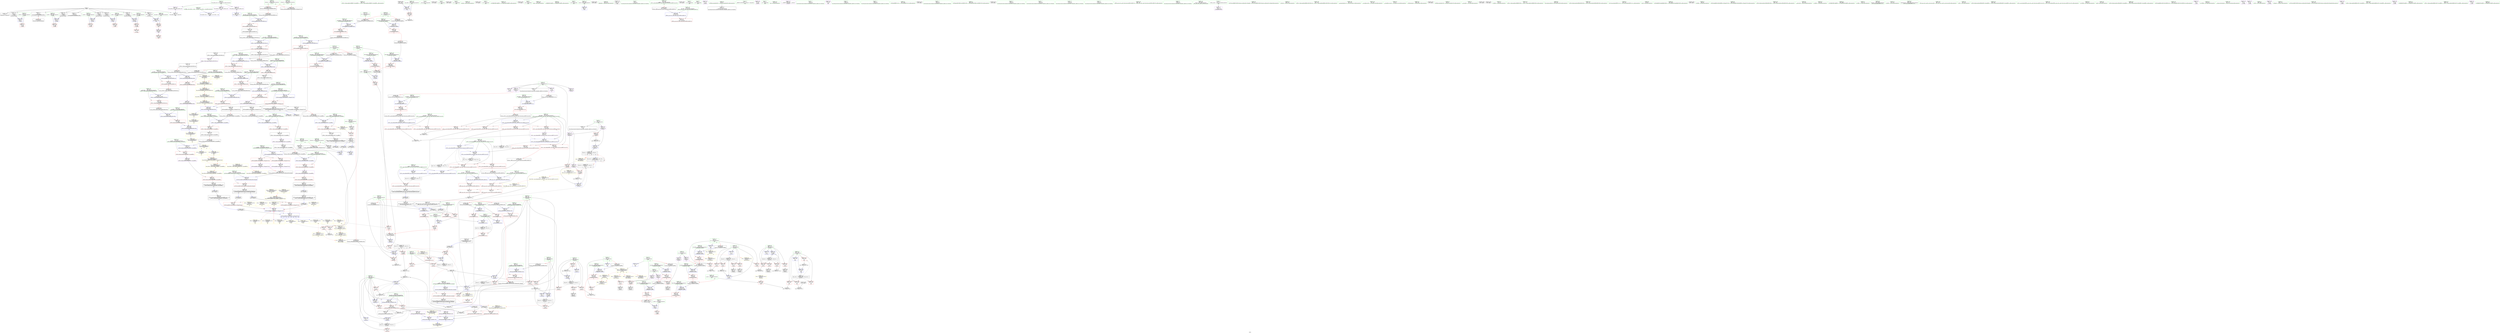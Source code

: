 digraph "SVFG" {
	label="SVFG";

	Node0x562230ee46c0 [shape=record,color=grey,label="{NodeID: 0\nNullPtr}"];
	Node0x562230ee46c0 -> Node0x562230f0f370[style=solid];
	Node0x562230ee46c0 -> Node0x562230f0f470[style=solid];
	Node0x562230ee46c0 -> Node0x562230f0f540[style=solid];
	Node0x562230ee46c0 -> Node0x562230f0f610[style=solid];
	Node0x562230ee46c0 -> Node0x562230f0f6e0[style=solid];
	Node0x562230ee46c0 -> Node0x562230f0f7b0[style=solid];
	Node0x562230ee46c0 -> Node0x562230f0f880[style=solid];
	Node0x562230ee46c0 -> Node0x562230f0f950[style=solid];
	Node0x562230ee46c0 -> Node0x562230f0fa20[style=solid];
	Node0x562230ee46c0 -> Node0x562230f1c6d0[style=solid];
	Node0x562230f218b0 [shape=record,color=blue,label="{NodeID: 443\n654\<--648\n__first.addr\<--__first\n_ZSt13__max_elementIPiN9__gnu_cxx5__ops15_Iter_less_iterEET_S4_S4_T0_\n}"];
	Node0x562230f218b0 -> Node0x562230f1a490[style=dashed];
	Node0x562230f218b0 -> Node0x562230f1a560[style=dashed];
	Node0x562230f218b0 -> Node0x562230f1a630[style=dashed];
	Node0x562230f218b0 -> Node0x562230f1a700[style=dashed];
	Node0x562230f218b0 -> Node0x562230f21bf0[style=dashed];
	Node0x562230f218b0 -> Node0x562230f4e6e0[style=dashed];
	Node0x562230f17090 [shape=record,color=red,label="{NodeID: 277\n287\<--242\n\<--r\n_Z6greedyi\n}"];
	Node0x562230f17090 -> Node0x562230f30e20[style=solid];
	Node0x562230f07b00 [shape=record,color=green,label="{NodeID: 111\n550\<--551\n_ZNSt11_Tuple_implILm1EJRiEE7_M_headERS1_\<--_ZNSt11_Tuple_implILm1EJRiEE7_M_headERS1__field_insensitive\n}"];
	Node0x562230f95770 [shape=record,color=black,label="{NodeID: 1052\n582 = PHI()\n0th arg main }"];
	Node0x562230f95770 -> Node0x562230f213d0[style=solid];
	Node0x562230f10e30 [shape=record,color=blue,label="{NodeID: 388\n140\<--139\nx.addr\<--x\n_Z2_WRKi\n}"];
	Node0x562230f10e30 -> Node0x562230f16390[style=dashed];
	Node0x562230f0c000 [shape=record,color=purple,label="{NodeID: 222\n185\<--25\narrayidx\<--p\n_Z5inputv\n|{<s0>11}}"];
	Node0x562230f0c000:s0 -> Node0x562230f99eb0[style=solid,color=red];
	Node0x562230f08510 [shape=record,color=green,label="{NodeID: 56\n203\<--204\nhead.addr\<--head.addr_field_insensitive\n_Z1RIiJiiEEvRT_DpRT0_\n}"];
	Node0x562230f08510 -> Node0x562230f16a10[style=solid];
	Node0x562230f08510 -> Node0x562230f11170[style=solid];
	Node0x562230f69390 [shape=record,color=yellow,style=double,label="{NodeID: 997\n98V_2 = CSCHI(MR_98V_1)\npts\{374 \}\nCS[]|{|<s1>28}}"];
	Node0x562230f69390 -> Node0x562230f18c30[style=dashed];
	Node0x562230f69390:s1 -> Node0x562230f20fc0[style=dashed,color=red];
	Node0x562230f19e10 [shape=record,color=red,label="{NodeID: 333\n600\<--592\n\<--i\nmain\n}"];
	Node0x562230f19e10 -> Node0x562230f318a0[style=solid];
	Node0x562230f0f610 [shape=record,color=black,label="{NodeID: 167\n113\<--3\nx\<--dummyVal\n_Z2_RRc\n0th arg _Z2_RRc }"];
	Node0x562230f0f610 -> Node0x562230f10c90[style=solid];
	Node0x562230ef1e10 [shape=record,color=green,label="{NodeID: 1\n7\<--1\n__dso_handle\<--dummyObj\nGlob }"];
	Node0x562230f21980 [shape=record,color=blue,label="{NodeID: 444\n656\<--649\n__last.addr\<--__last\n_ZSt13__max_elementIPiN9__gnu_cxx5__ops15_Iter_less_iterEET_S4_S4_T0_\n}"];
	Node0x562230f21980 -> Node0x562230f1a970[style=dashed];
	Node0x562230f21980 -> Node0x562230f1aa40[style=dashed];
	Node0x562230f17160 [shape=record,color=red,label="{NodeID: 278\n291\<--242\n\<--r\n_Z6greedyi\n}"];
	Node0x562230f17160 -> Node0x562230f2fda0[style=solid];
	Node0x562230f07c00 [shape=record,color=green,label="{NodeID: 112\n562\<--563\nhead.addr\<--head.addr_field_insensitive\n_Z1WIiJiEEvRKT_DpRKT0_\n}"];
	Node0x562230f07c00 -> Node0x562230f19a00[style=solid];
	Node0x562230f07c00 -> Node0x562230f21160[style=solid];
	Node0x562230f96fb0 [shape=record,color=black,label="{NodeID: 1053\n81 = PHI()\n}"];
	Node0x562230f10f00 [shape=record,color=blue,label="{NodeID: 389\n157\<--156\nx.addr\<--x\n_Z2_WRKx\n}"];
	Node0x562230f10f00 -> Node0x562230f16530[style=dashed];
	Node0x562230f0c0d0 [shape=record,color=purple,label="{NodeID: 223\n404\<--25\narrayidx\<--p\n_Z5solvev\n}"];
	Node0x562230f0c0d0 -> Node0x562230f18ea0[style=solid];
	Node0x562230f085e0 [shape=record,color=green,label="{NodeID: 57\n205\<--206\ntail.addr\<--tail.addr_field_insensitive\n_Z1RIiJiiEEvRT_DpRT0_\n}"];
	Node0x562230f085e0 -> Node0x562230f16ae0[style=solid];
	Node0x562230f085e0 -> Node0x562230f11240[style=solid];
	Node0x562230f694f0 [shape=record,color=yellow,style=double,label="{NodeID: 998\n100V_2 = CSCHI(MR_100V_1)\npts\{376 \}\nCS[]|{<s0>28}}"];
	Node0x562230f694f0:s0 -> Node0x562230f20fc0[style=dashed,color=red];
	Node0x562230f19ee0 [shape=record,color=red,label="{NodeID: 334\n615\<--592\n\<--i\nmain\n}"];
	Node0x562230f19ee0 -> Node0x562230f31a20[style=solid];
	Node0x562230f0f6e0 [shape=record,color=black,label="{NodeID: 168\n124\<--3\nx\<--dummyVal\n_Z2_RPc\n0th arg _Z2_RPc }"];
	Node0x562230f0f6e0 -> Node0x562230f10d60[style=solid];
	Node0x562230ef1ea0 [shape=record,color=green,label="{NodeID: 2\n8\<--1\n.str\<--dummyObj\nGlob }"];
	Node0x562230f21a50 [shape=record,color=blue,label="{NodeID: 445\n650\<--666\nretval\<--\n_ZSt13__max_elementIPiN9__gnu_cxx5__ops15_Iter_less_iterEET_S4_S4_T0_\n}"];
	Node0x562230f21a50 -> Node0x562230f4e1e0[style=dashed];
	Node0x562230f17230 [shape=record,color=red,label="{NodeID: 279\n299\<--242\n\<--r\n_Z6greedyi\n}"];
	Node0x562230f17230 -> Node0x562230f30820[style=solid];
	Node0x562230f07cd0 [shape=record,color=green,label="{NodeID: 113\n564\<--565\ntail.addr\<--tail.addr_field_insensitive\n_Z1WIiJiEEvRKT_DpRKT0_\n}"];
	Node0x562230f07cd0 -> Node0x562230f19ad0[style=solid];
	Node0x562230f07cd0 -> Node0x562230f21230[style=solid];
	Node0x562230f970b0 [shape=record,color=black,label="{NodeID: 1054\n163 = PHI()\n}"];
	Node0x562230f10fd0 [shape=record,color=blue,label="{NodeID: 390\n172\<--19\ni\<--\n_Z5inputv\n}"];
	Node0x562230f10fd0 -> Node0x562230ef66c0[style=dashed];
	Node0x562230f0c1a0 [shape=record,color=purple,label="{NodeID: 224\n188\<--27\narrayidx2\<--b\n_Z5inputv\n|{<s0>11}}"];
	Node0x562230f0c1a0:s0 -> Node0x562230f9a030[style=solid,color=red];
	Node0x562230f086b0 [shape=record,color=green,label="{NodeID: 58\n207\<--208\ntail.addr2\<--tail.addr2_field_insensitive\n_Z1RIiJiiEEvRT_DpRT0_\n}"];
	Node0x562230f086b0 -> Node0x562230f16bb0[style=solid];
	Node0x562230f086b0 -> Node0x562230f11310[style=solid];
	Node0x562230f695d0 [shape=record,color=yellow,style=double,label="{NodeID: 999\n102V_2 = CSCHI(MR_102V_1)\npts\{378 \}\nCS[]|{<s0>28}}"];
	Node0x562230f695d0:s0 -> Node0x562230f20fc0[style=dashed,color=red];
	Node0x562230f2faa0 [shape=record,color=grey,label="{NodeID: 667\n283 = Binary(282, 281, )\n}"];
	Node0x562230f2faa0 -> Node0x562230f11c00[style=solid];
	Node0x562230f19fb0 [shape=record,color=red,label="{NodeID: 335\n619\<--592\n\<--i\nmain\n}"];
	Node0x562230f0f7b0 [shape=record,color=black,label="{NodeID: 169\n156\<--3\nx\<--dummyVal\n_Z2_WRKx\n0th arg _Z2_WRKx }"];
	Node0x562230f0f7b0 -> Node0x562230f10f00[style=solid];
	Node0x562230ef2150 [shape=record,color=green,label="{NodeID: 3\n10\<--1\n.str.1\<--dummyObj\nGlob }"];
	Node0x562230f21b20 [shape=record,color=blue,label="{NodeID: 446\n658\<--669\n__result\<--\n_ZSt13__max_elementIPiN9__gnu_cxx5__ops15_Iter_less_iterEET_S4_S4_T0_\n}"];
	Node0x562230f21b20 -> Node0x562230f1ab10[style=dashed];
	Node0x562230f21b20 -> Node0x562230f1abe0[style=dashed];
	Node0x562230f21b20 -> Node0x562230f21cc0[style=dashed];
	Node0x562230f21b20 -> Node0x562230f4ebe0[style=dashed];
	Node0x562230f21b20 -> Node0x562230f50ee0[style=dashed];
	Node0x562230f17300 [shape=record,color=red,label="{NodeID: 280\n282\<--244\n\<--q\n_Z6greedyi\n}"];
	Node0x562230f17300 -> Node0x562230f2faa0[style=solid];
	Node0x562230f0c800 [shape=record,color=green,label="{NodeID: 114\n572\<--573\nputchar\<--putchar_field_insensitive\n}"];
	Node0x562230f971b0 [shape=record,color=black,label="{NodeID: 1055\n97 = PHI()\n}"];
	Node0x562230f110a0 [shape=record,color=blue,label="{NodeID: 391\n172\<--194\ni\<--inc\n_Z5inputv\n}"];
	Node0x562230f110a0 -> Node0x562230ef66c0[style=dashed];
	Node0x562230f0c270 [shape=record,color=purple,label="{NodeID: 225\n413\<--27\narrayidx4\<--b\n_Z5solvev\n}"];
	Node0x562230f0c270 -> Node0x562230f19040[style=solid];
	Node0x562230f08780 [shape=record,color=green,label="{NodeID: 59\n221\<--222\nhead.addr\<--head.addr_field_insensitive\n_Z1RIiJiEEvRT_DpRT0_\n}"];
	Node0x562230f08780 -> Node0x562230f16c80[style=solid];
	Node0x562230f08780 -> Node0x562230f113e0[style=solid];
	Node0x562230f696b0 [shape=record,color=yellow,style=double,label="{NodeID: 1000\n30V_2 = CSCHI(MR_30V_1)\npts\{380 \}\nCS[]|{<s0>28}}"];
	Node0x562230f696b0:s0 -> Node0x562230f20fc0[style=dashed,color=red];
	Node0x562230f2fc20 [shape=record,color=grey,label="{NodeID: 668\n273 = Binary(272, 271, )\n}"];
	Node0x562230f2fc20 -> Node0x562230f11a60[style=solid];
	Node0x562230f1a080 [shape=record,color=red,label="{NodeID: 336\n624\<--592\n\<--i\nmain\n}"];
	Node0x562230f1a080 -> Node0x562230f30520[style=solid];
	Node0x562230f0f880 [shape=record,color=black,label="{NodeID: 170\n513\<--3\n\<--dummyVal\n_ZSt3tieIJiiEESt5tupleIJDpRT_EES3_\n}"];
	Node0x562230ef21e0 [shape=record,color=green,label="{NodeID: 4\n12\<--1\n.str.2\<--dummyObj\nGlob }"];
	Node0x562230f1d330 [shape=record,color=yellow,style=double,label="{NodeID: 779\n86V_1 = ENCHI(MR_86V_0)\npts\{241 245 \}\nFun[_ZNSt4pairIiiEC2IRiS2_Lb1EEEOT_OT0_]}"];
	Node0x562230f1d330 -> Node0x562230f18680[style=dashed];
	Node0x562230f1d330 -> Node0x562230f18750[style=dashed];
	Node0x562230f21bf0 [shape=record,color=blue,label="{NodeID: 447\n654\<--673\n__first.addr\<--incdec.ptr\n_ZSt13__max_elementIPiN9__gnu_cxx5__ops15_Iter_less_iterEET_S4_S4_T0_\n}"];
	Node0x562230f21bf0 -> Node0x562230f1a700[style=dashed];
	Node0x562230f21bf0 -> Node0x562230f1a7d0[style=dashed];
	Node0x562230f21bf0 -> Node0x562230f1a8a0[style=dashed];
	Node0x562230f21bf0 -> Node0x562230f21bf0[style=dashed];
	Node0x562230f21bf0 -> Node0x562230f4e6e0[style=dashed];
	Node0x562230f173d0 [shape=record,color=red,label="{NodeID: 281\n257\<--246\n\<--i\n_Z6greedyi\n}"];
	Node0x562230f173d0 -> Node0x562230f30fa0[style=solid];
	Node0x562230f0c900 [shape=record,color=green,label="{NodeID: 115\n576\<--577\n_Z1WIiJEEvRKT_DpRKT0_\<--_Z1WIiJEEvRKT_DpRKT0__field_insensitive\n}"];
	Node0x562230f972b0 [shape=record,color=black,label="{NodeID: 1056\n57 = PHI()\n}"];
	Node0x562230f11170 [shape=record,color=blue,label="{NodeID: 392\n203\<--200\nhead.addr\<--head\n_Z1RIiJiiEEvRT_DpRT0_\n}"];
	Node0x562230f11170 -> Node0x562230f16a10[style=dashed];
	Node0x562230f0c340 [shape=record,color=purple,label="{NodeID: 226\n263\<--29\narrayidx\<--cp\n_Z6greedyi\n}"];
	Node0x562230f0c340 -> Node0x562230f17bf0[style=solid];
	Node0x562230f08850 [shape=record,color=green,label="{NodeID: 60\n223\<--224\ntail.addr\<--tail.addr_field_insensitive\n_Z1RIiJiEEvRT_DpRT0_\n}"];
	Node0x562230f08850 -> Node0x562230f16d50[style=solid];
	Node0x562230f08850 -> Node0x562230f114b0[style=solid];
	Node0x562230f69790 [shape=record,color=yellow,style=double,label="{NodeID: 1001\n116V_2 = CSCHI(MR_116V_1)\npts\{3880000 \}\nCS[]|{<s0>28}}"];
	Node0x562230f69790:s0 -> Node0x562230f20740[style=dashed,color=red];
	Node0x562230f2fda0 [shape=record,color=grey,label="{NodeID: 669\n292 = Binary(291, 290, )\n}"];
	Node0x562230f2fda0 -> Node0x562230f11cd0[style=solid];
	Node0x562230f1a150 [shape=record,color=red,label="{NodeID: 337\n611\<--610\n\<--arrayidx\nmain\n}"];
	Node0x562230f0f950 [shape=record,color=black,label="{NodeID: 171\n514\<--3\n\<--dummyVal\n_ZSt3tieIJiiEESt5tupleIJDpRT_EES3_\n|{<s0>34}}"];
	Node0x562230f0f950:s0 -> Node0x562230f941b0[style=solid,color=red];
	Node0x562230ef2270 [shape=record,color=green,label="{NodeID: 5\n14\<--1\n.str.3\<--dummyObj\nGlob }"];
	Node0x562230f1d410 [shape=record,color=yellow,style=double,label="{NodeID: 780\n92V_1 = ENCHI(MR_92V_0)\npts\{36 \}\nFun[_ZSt13__max_elementIPiN9__gnu_cxx5__ops15_Iter_less_iterEET_S4_S4_T0_]|{<s0>50}}"];
	Node0x562230f1d410:s0 -> Node0x562230f20390[style=dashed,color=red];
	Node0x562230f21cc0 [shape=record,color=blue,label="{NodeID: 448\n658\<--684\n__result\<--\n_ZSt13__max_elementIPiN9__gnu_cxx5__ops15_Iter_less_iterEET_S4_S4_T0_\n}"];
	Node0x562230f21cc0 -> Node0x562230f50ee0[style=dashed];
	Node0x562230f174a0 [shape=record,color=red,label="{NodeID: 282\n261\<--246\n\<--i\n_Z6greedyi\n}"];
	Node0x562230f174a0 -> Node0x562230f10130[style=solid];
	Node0x562230f0ca00 [shape=record,color=green,label="{NodeID: 116\n579\<--580\nmain\<--main_field_insensitive\n}"];
	Node0x562230f973b0 [shape=record,color=black,label="{NodeID: 1057\n680 = PHI(697, )\n}"];
	Node0x562230f52910 [shape=record,color=yellow,style=double,label="{NodeID: 725\n102V_1 = ENCHI(MR_102V_0)\npts\{378 \}\nFun[_Z1WIiJiEEvRKT_DpRKT0_]|{<s0>40}}"];
	Node0x562230f52910:s0 -> Node0x562230f52310[style=dashed,color=red];
	Node0x562230f11240 [shape=record,color=blue,label="{NodeID: 393\n205\<--201\ntail.addr\<--tail\n_Z1RIiJiiEEvRT_DpRT0_\n}"];
	Node0x562230f11240 -> Node0x562230f16ae0[style=dashed];
	Node0x562230f0c410 [shape=record,color=purple,label="{NodeID: 227\n407\<--29\narrayidx2\<--cp\n_Z5solvev\n}"];
	Node0x562230f0c410 -> Node0x562230f18f70[style=solid];
	Node0x562230f0c410 -> Node0x562230f12830[style=solid];
	Node0x562230f08920 [shape=record,color=green,label="{NodeID: 61\n231\<--232\n_Z1RIiJEEvRT_DpRT0_\<--_Z1RIiJEEvRT_DpRT0__field_insensitive\n}"];
	Node0x562230f698f0 [shape=record,color=yellow,style=double,label="{NodeID: 1002\n98V_3 = CSCHI(MR_98V_2)\npts\{374 \}\nCS[]}"];
	Node0x562230f698f0 -> Node0x562230f18d00[style=dashed];
	Node0x562230f2ff20 [shape=record,color=grey,label="{NodeID: 670\n295 = Binary(294, 195, )\n}"];
	Node0x562230f2ff20 -> Node0x562230f11da0[style=solid];
	Node0x562230f1a220 [shape=record,color=red,label="{NodeID: 338\n634\<--631\n\<--head.addr\n_Z1RIiJEEvRT_DpRT0_\n|{<s0>48}}"];
	Node0x562230f1a220:s0 -> Node0x562230f95270[style=solid,color=red];
	Node0x562230f0fa20 [shape=record,color=black,label="{NodeID: 172\n583\<--3\nargv\<--dummyVal\nmain\n1st arg main }"];
	Node0x562230f0fa20 -> Node0x562230f214a0[style=solid];
	Node0x562230ef2b40 [shape=record,color=green,label="{NodeID: 6\n16\<--1\n.str.4\<--dummyObj\nGlob }"];
	Node0x562230f21d90 [shape=record,color=blue,label="{NodeID: 449\n650\<--688\nretval\<--\n_ZSt13__max_elementIPiN9__gnu_cxx5__ops15_Iter_less_iterEET_S4_S4_T0_\n}"];
	Node0x562230f21d90 -> Node0x562230f4e1e0[style=dashed];
	Node0x562230f17570 [shape=record,color=red,label="{NodeID: 283\n290\<--246\n\<--i\n_Z6greedyi\n}"];
	Node0x562230f17570 -> Node0x562230f2fda0[style=solid];
	Node0x562230f0cb00 [shape=record,color=green,label="{NodeID: 117\n584\<--585\nretval\<--retval_field_insensitive\nmain\n}"];
	Node0x562230f0cb00 -> Node0x562230f21300[style=solid];
	Node0x562230f97550 [shape=record,color=black,label="{NodeID: 1058\n108 = PHI()\n}"];
	Node0x562230f52a20 [shape=record,color=yellow,style=double,label="{NodeID: 726\n30V_1 = ENCHI(MR_30V_0)\npts\{380 \}\nFun[_Z1WIiJiEEvRKT_DpRKT0_]|{<s0>42}}"];
	Node0x562230f52a20:s0 -> Node0x562230f51f00[style=dashed,color=red];
	Node0x562230f11310 [shape=record,color=blue,label="{NodeID: 394\n207\<--202\ntail.addr2\<--tail1\n_Z1RIiJiiEEvRT_DpRT0_\n}"];
	Node0x562230f11310 -> Node0x562230f16bb0[style=dashed];
	Node0x562230f0c4e0 [shape=record,color=purple,label="{NodeID: 228\n416\<--32\narrayidx6\<--cb\n_Z5solvev\n}"];
	Node0x562230f0c4e0 -> Node0x562230f19110[style=solid];
	Node0x562230f0c4e0 -> Node0x562230f12900[style=solid];
	Node0x562230f08a20 [shape=record,color=green,label="{NodeID: 62\n234\<--235\n_Z6greedyi\<--_Z6greedyi_field_insensitive\n}"];
	Node0x562230f69a50 [shape=record,color=yellow,style=double,label="{NodeID: 1003\n100V_3 = CSCHI(MR_100V_2)\npts\{376 \}\nCS[]}"];
	Node0x562230f300a0 [shape=record,color=grey,label="{NodeID: 671\n194 = Binary(193, 195, )\n}"];
	Node0x562230f300a0 -> Node0x562230f110a0[style=solid];
	Node0x562230f1a2f0 [shape=record,color=red,label="{NodeID: 339\n645\<--642\n\<--__t.addr\n_ZSt7forwardIRiEOT_RNSt16remove_referenceIS1_E4typeE\n}"];
	Node0x562230f1a2f0 -> Node0x562230f0aae0[style=solid];
	Node0x562230f0faf0 [shape=record,color=black,label="{NodeID: 173\n581\<--19\nmain_ret\<--\nmain\n}"];
	Node0x562230ef2c00 [shape=record,color=green,label="{NodeID: 7\n19\<--1\n\<--dummyObj\nCan only get source location for instruction, argument, global var or function.}"];
	Node0x562230f21e60 [shape=record,color=blue,label="{NodeID: 450\n701\<--698\nthis.addr\<--this\n_ZNK9__gnu_cxx5__ops15_Iter_less_iterclIPiS3_EEbT_T0_\n}"];
	Node0x562230f21e60 -> Node0x562230f1acb0[style=dashed];
	Node0x562230f17640 [shape=record,color=red,label="{NodeID: 284\n303\<--246\n\<--i\n_Z6greedyi\n}"];
	Node0x562230f17640 -> Node0x562230f306a0[style=solid];
	Node0x562230f0cbd0 [shape=record,color=green,label="{NodeID: 118\n586\<--587\nargc.addr\<--argc.addr_field_insensitive\nmain\n}"];
	Node0x562230f0cbd0 -> Node0x562230f19ba0[style=solid];
	Node0x562230f0cbd0 -> Node0x562230f213d0[style=solid];
	Node0x562230f97620 [shape=record,color=black,label="{NodeID: 1059\n119 = PHI()\n}"];
	Node0x562230f113e0 [shape=record,color=blue,label="{NodeID: 395\n221\<--219\nhead.addr\<--head\n_Z1RIiJiEEvRT_DpRT0_\n}"];
	Node0x562230f113e0 -> Node0x562230f16c80[style=dashed];
	Node0x562230f0c5b0 [shape=record,color=purple,label="{NodeID: 229\n427\<--32\n\<--cb\n_Z5solvev\n}"];
	Node0x562230f08b20 [shape=record,color=green,label="{NodeID: 63\n238\<--239\nretval\<--retval_field_insensitive\n_Z6greedyi\n|{|<s1>17}}"];
	Node0x562230f08b20 -> Node0x562230f10060[style=solid];
	Node0x562230f08b20:s1 -> Node0x562230f98a60[style=solid,color=red];
	Node0x562230f69b30 [shape=record,color=yellow,style=double,label="{NodeID: 1004\n102V_3 = CSCHI(MR_102V_2)\npts\{378 \}\nCS[]|{|<s1>30}}"];
	Node0x562230f69b30 -> Node0x562230f18dd0[style=dashed];
	Node0x562230f69b30:s1 -> Node0x562230f52910[style=dashed,color=red];
	Node0x562230f30220 [shape=record,color=grey,label="{NodeID: 672\n277 = Binary(275, 276, )\n}"];
	Node0x562230f30220 -> Node0x562230f303a0[style=solid];
	Node0x562230f1a3c0 [shape=record,color=red,label="{NodeID: 340\n691\<--650\n\<--retval\n_ZSt13__max_elementIPiN9__gnu_cxx5__ops15_Iter_less_iterEET_S4_S4_T0_\n}"];
	Node0x562230f1a3c0 -> Node0x562230f0abb0[style=solid];
	Node0x562230f0fbc0 [shape=record,color=black,label="{NodeID: 174\n30\<--29\n\<--cp\nCan only get source location for instruction, argument, global var or function.}"];
	Node0x562230ef2cc0 [shape=record,color=green,label="{NodeID: 8\n37\<--1\n.str.5\<--dummyObj\nGlob }"];
	Node0x562230f21f30 [shape=record,color=blue,label="{NodeID: 451\n703\<--699\n__it1.addr\<--__it1\n_ZNK9__gnu_cxx5__ops15_Iter_less_iterclIPiS3_EEbT_T0_\n}"];
	Node0x562230f21f30 -> Node0x562230f1ad80[style=dashed];
	Node0x562230f17710 [shape=record,color=red,label="{NodeID: 285\n272\<--248\n\<--x\n_Z6greedyi\n}"];
	Node0x562230f17710 -> Node0x562230f2fc20[style=solid];
	Node0x562230f0cca0 [shape=record,color=green,label="{NodeID: 119\n588\<--589\nargv.addr\<--argv.addr_field_insensitive\nmain\n}"];
	Node0x562230f0cca0 -> Node0x562230f19c70[style=solid];
	Node0x562230f0cca0 -> Node0x562230f214a0[style=solid];
	Node0x562230f976f0 [shape=record,color=black,label="{NodeID: 1060\n314 = PHI(248, )\n0th arg _ZSt3minIiERKT_S2_S2_ }"];
	Node0x562230f976f0 -> Node0x562230f12010[style=solid];
	Node0x562230f114b0 [shape=record,color=blue,label="{NodeID: 396\n223\<--220\ntail.addr\<--tail\n_Z1RIiJiEEvRT_DpRT0_\n}"];
	Node0x562230f114b0 -> Node0x562230f16d50[style=dashed];
	Node0x562230f0c680 [shape=record,color=purple,label="{NodeID: 230\n430\<--32\n\<--cb\n_Z5solvev\n|{<s0>22}}"];
	Node0x562230f0c680:s0 -> Node0x562230f94ff0[style=solid,color=red];
	Node0x562230f08bf0 [shape=record,color=green,label="{NodeID: 64\n240\<--241\nt.addr\<--t.addr_field_insensitive\n_Z6greedyi\n|{|<s4>16|<s5>17}}"];
	Node0x562230f08bf0 -> Node0x562230f16e20[style=solid];
	Node0x562230f08bf0 -> Node0x562230f16ef0[style=solid];
	Node0x562230f08bf0 -> Node0x562230f11580[style=solid];
	Node0x562230f08bf0 -> Node0x562230f11da0[style=solid];
	Node0x562230f08bf0:s4 -> Node0x562230f97920[style=solid,color=red];
	Node0x562230f08bf0:s5 -> Node0x562230f98ba0[style=solid,color=red];
	Node0x562230f69c10 [shape=record,color=yellow,style=double,label="{NodeID: 1005\n30V_3 = CSCHI(MR_30V_2)\npts\{380 \}\nCS[]|{<s0>30}}"];
	Node0x562230f69c10:s0 -> Node0x562230f52a20[style=dashed,color=red];
	Node0x562230f303a0 [shape=record,color=grey,label="{NodeID: 673\n279 = Binary(278, 277, )\n}"];
	Node0x562230f303a0 -> Node0x562230f11b30[style=solid];
	Node0x562230f1a490 [shape=record,color=red,label="{NodeID: 341\n662\<--654\n\<--__first.addr\n_ZSt13__max_elementIPiN9__gnu_cxx5__ops15_Iter_less_iterEET_S4_S4_T0_\n}"];
	Node0x562230f1a490 -> Node0x562230f31ea0[style=solid];
	Node0x562230f0fcc0 [shape=record,color=black,label="{NodeID: 175\n34\<--32\n\<--cb\nCan only get source location for instruction, argument, global var or function.}"];
	Node0x562230ef2d80 [shape=record,color=green,label="{NodeID: 9\n39\<--1\n.str.6\<--dummyObj\nGlob }"];
	Node0x562230f22000 [shape=record,color=blue,label="{NodeID: 452\n705\<--700\n__it2.addr\<--__it2\n_ZNK9__gnu_cxx5__ops15_Iter_less_iterclIPiS3_EEbT_T0_\n}"];
	Node0x562230f22000 -> Node0x562230f1ae50[style=dashed];
	Node0x562230f177e0 [shape=record,color=red,label="{NodeID: 286\n281\<--248\n\<--x\n_Z6greedyi\n}"];
	Node0x562230f177e0 -> Node0x562230f2faa0[style=solid];
	Node0x562230f0cd70 [shape=record,color=green,label="{NodeID: 120\n590\<--591\nn_case\<--n_case_field_insensitive\nmain\n|{|<s1>43}}"];
	Node0x562230f0cd70 -> Node0x562230f19d40[style=solid];
	Node0x562230f0cd70:s1 -> Node0x562230f982a0[style=solid,color=red];
	Node0x562230f97920 [shape=record,color=black,label="{NodeID: 1061\n315 = PHI(240, )\n1st arg _ZSt3minIiERKT_S2_S2_ }"];
	Node0x562230f97920 -> Node0x562230f120e0[style=solid];
	Node0x562230f11580 [shape=record,color=blue,label="{NodeID: 397\n240\<--237\nt.addr\<--t\n_Z6greedyi\n}"];
	Node0x562230f11580 -> Node0x562230f4f0e0[style=dashed];
	Node0x562230f14b10 [shape=record,color=purple,label="{NodeID: 231\n457\<--37\n\<--.str.5\n_Z5solvev\n}"];
	Node0x562230f08cc0 [shape=record,color=green,label="{NodeID: 65\n242\<--243\nr\<--r_field_insensitive\n_Z6greedyi\n}"];
	Node0x562230f08cc0 -> Node0x562230f16fc0[style=solid];
	Node0x562230f08cc0 -> Node0x562230f17090[style=solid];
	Node0x562230f08cc0 -> Node0x562230f17160[style=solid];
	Node0x562230f08cc0 -> Node0x562230f17230[style=solid];
	Node0x562230f08cc0 -> Node0x562230f11650[style=solid];
	Node0x562230f08cc0 -> Node0x562230f11b30[style=solid];
	Node0x562230f08cc0 -> Node0x562230f11cd0[style=solid];
	Node0x562230f08cc0 -> Node0x562230f11e70[style=solid];
	Node0x562230f30520 [shape=record,color=grey,label="{NodeID: 674\n625 = Binary(624, 195, )\n}"];
	Node0x562230f30520 -> Node0x562230f21640[style=solid];
	Node0x562230f1a560 [shape=record,color=red,label="{NodeID: 342\n666\<--654\n\<--__first.addr\n_ZSt13__max_elementIPiN9__gnu_cxx5__ops15_Iter_less_iterEET_S4_S4_T0_\n}"];
	Node0x562230f1a560 -> Node0x562230f21a50[style=solid];
	Node0x562230f0fdc0 [shape=record,color=black,label="{NodeID: 176\n58\<--59\n\<--_ZNSt8ios_base4InitD1Ev\nCan only get source location for instruction, argument, global var or function.}"];
	Node0x562230ef2e40 [shape=record,color=green,label="{NodeID: 10\n41\<--1\n__PRETTY_FUNCTION__._Z5solvev\<--dummyObj\nGlob }"];
	Node0x562230f1d8a0 [shape=record,color=yellow,style=double,label="{NodeID: 785\n48V_1 = ENCHI(MR_48V_0)\npts\{20 \}\nFun[_Z6greedyi]}"];
	Node0x562230f1d8a0 -> Node0x562230f15c40[style=dashed];
	Node0x562230f220d0 [shape=record,color=blue,label="{NodeID: 453\n721\<--718\nthis.addr\<--this\n_ZNSt5tupleIJRiS0_EEC2IvLb1EEES0_S0_\n}"];
	Node0x562230f220d0 -> Node0x562230f1b0c0[style=dashed];
	Node0x562230f178b0 [shape=record,color=red,label="{NodeID: 287\n286\<--248\n\<--x\n_Z6greedyi\n}"];
	Node0x562230f178b0 -> Node0x562230f30e20[style=solid];
	Node0x562230f0ce40 [shape=record,color=green,label="{NodeID: 121\n592\<--593\ni\<--i_field_insensitive\nmain\n}"];
	Node0x562230f0ce40 -> Node0x562230f19e10[style=solid];
	Node0x562230f0ce40 -> Node0x562230f19ee0[style=solid];
	Node0x562230f0ce40 -> Node0x562230f19fb0[style=solid];
	Node0x562230f0ce40 -> Node0x562230f1a080[style=solid];
	Node0x562230f0ce40 -> Node0x562230f21570[style=solid];
	Node0x562230f0ce40 -> Node0x562230f21640[style=solid];
	Node0x562230f97a60 [shape=record,color=black,label="{NodeID: 1062\n498 = PHI(383, 387, )\n0th arg _ZSt3tieIJiiEESt5tupleIJDpRT_EES3_ |{<s0>33}}"];
	Node0x562230f97a60:s0 -> Node0x562230f97f70[style=solid,color=red];
	Node0x562230f11650 [shape=record,color=blue,label="{NodeID: 398\n242\<--19\nr\<--\n_Z6greedyi\n}"];
	Node0x562230f11650 -> Node0x562230f4f5e0[style=dashed];
	Node0x562230f14ba0 [shape=record,color=purple,label="{NodeID: 232\n458\<--39\n\<--.str.6\n_Z5solvev\n}"];
	Node0x562230f08d90 [shape=record,color=green,label="{NodeID: 66\n244\<--245\nq\<--q_field_insensitive\n_Z6greedyi\n|{|<s3>17}}"];
	Node0x562230f08d90 -> Node0x562230f17300[style=solid];
	Node0x562230f08d90 -> Node0x562230f11720[style=solid];
	Node0x562230f08d90 -> Node0x562230f11c00[style=solid];
	Node0x562230f08d90:s3 -> Node0x562230f98ce0[style=solid,color=red];
	Node0x562230f69e80 [shape=record,color=yellow,style=double,label="{NodeID: 1007\n22V_2 = CSCHI(MR_22V_1)\npts\{3840000 3880000 \}\nCS[]|{<s0>33}}"];
	Node0x562230f69e80:s0 -> Node0x562230f690a0[style=dashed,color=blue];
	Node0x562230f306a0 [shape=record,color=grey,label="{NodeID: 675\n304 = Binary(303, 195, )\n}"];
	Node0x562230f306a0 -> Node0x562230f11f40[style=solid];
	Node0x562230f1a630 [shape=record,color=red,label="{NodeID: 343\n669\<--654\n\<--__first.addr\n_ZSt13__max_elementIPiN9__gnu_cxx5__ops15_Iter_less_iterEET_S4_S4_T0_\n}"];
	Node0x562230f1a630 -> Node0x562230f21b20[style=solid];
	Node0x562230f0fec0 [shape=record,color=black,label="{NodeID: 177\n184\<--183\nidxprom\<--\n_Z5inputv\n}"];
	Node0x562230ef2f40 [shape=record,color=green,label="{NodeID: 11\n43\<--1\n.str.7\<--dummyObj\nGlob }"];
	Node0x562230f1d9b0 [shape=record,color=yellow,style=double,label="{NodeID: 786\n50V_1 = ENCHI(MR_50V_0)\npts\{239 \}\nFun[_Z6greedyi]}"];
	Node0x562230f1d9b0 -> Node0x562230f17d90[style=dashed];
	Node0x562230f221a0 [shape=record,color=blue,label="{NodeID: 454\n723\<--719\n__a1.addr\<--__a1\n_ZNSt5tupleIJRiS0_EEC2IvLb1EEES0_S0_\n}"];
	Node0x562230f221a0 -> Node0x562230f1b190[style=dashed];
	Node0x562230f17980 [shape=record,color=red,label="{NodeID: 288\n298\<--248\n\<--x\n_Z6greedyi\n}"];
	Node0x562230f17980 -> Node0x562230f30820[style=solid];
	Node0x562230f0cf10 [shape=record,color=green,label="{NodeID: 122\n613\<--614\natoi\<--atoi_field_insensitive\n}"];
	Node0x562230f97c70 [shape=record,color=black,label="{NodeID: 1063\n499 = PHI(373, 377, )\n1st arg _ZSt3tieIJiiEESt5tupleIJDpRT_EES3_ }"];
	Node0x562230f97c70 -> Node0x562230f20c80[style=solid];
	Node0x562230f11720 [shape=record,color=blue,label="{NodeID: 399\n244\<--19\nq\<--\n_Z6greedyi\n}"];
	Node0x562230f11720 -> Node0x562230f4fae0[style=dashed];
	Node0x562230f14c70 [shape=record,color=purple,label="{NodeID: 233\n459\<--41\n\<--__PRETTY_FUNCTION__._Z5solvev\n_Z5solvev\n}"];
	Node0x562230f08e60 [shape=record,color=green,label="{NodeID: 67\n246\<--247\ni\<--i_field_insensitive\n_Z6greedyi\n}"];
	Node0x562230f08e60 -> Node0x562230f173d0[style=solid];
	Node0x562230f08e60 -> Node0x562230f174a0[style=solid];
	Node0x562230f08e60 -> Node0x562230f17570[style=solid];
	Node0x562230f08e60 -> Node0x562230f17640[style=solid];
	Node0x562230f08e60 -> Node0x562230f117f0[style=solid];
	Node0x562230f08e60 -> Node0x562230f11f40[style=solid];
	Node0x562230f6a010 [shape=record,color=yellow,style=double,label="{NodeID: 1008\n22V_2 = CSCHI(MR_22V_1)\npts\{3840000 3880000 \}\nCS[]|{<s0>55}}"];
	Node0x562230f6a010:s0 -> Node0x562230f228f0[style=dashed,color=red];
	Node0x562230f30820 [shape=record,color=grey,label="{NodeID: 676\n300 = Binary(299, 298, )\n}"];
	Node0x562230f30820 -> Node0x562230f11e70[style=solid];
	Node0x562230f1a700 [shape=record,color=red,label="{NodeID: 344\n672\<--654\n\<--__first.addr\n_ZSt13__max_elementIPiN9__gnu_cxx5__ops15_Iter_less_iterEET_S4_S4_T0_\n}"];
	Node0x562230f1a700 -> Node0x562230f154f0[style=solid];
	Node0x562230f0ff90 [shape=record,color=black,label="{NodeID: 178\n187\<--186\nidxprom1\<--\n_Z5inputv\n}"];
	Node0x562230ef3040 [shape=record,color=green,label="{NodeID: 12\n46\<--1\n\<--dummyObj\nCan only get source location for instruction, argument, global var or function.}"];
	Node0x562230f22270 [shape=record,color=blue,label="{NodeID: 455\n725\<--720\n__a2.addr\<--__a2\n_ZNSt5tupleIJRiS0_EEC2IvLb1EEES0_S0_\n}"];
	Node0x562230f22270 -> Node0x562230f1b260[style=dashed];
	Node0x562230f17a50 [shape=record,color=red,label="{NodeID: 289\n271\<--250\n\<--v\n_Z6greedyi\n}"];
	Node0x562230f17a50 -> Node0x562230f2fc20[style=solid];
	Node0x562230f0d010 [shape=record,color=green,label="{NodeID: 123\n631\<--632\nhead.addr\<--head.addr_field_insensitive\n_Z1RIiJEEvRT_DpRT0_\n}"];
	Node0x562230f0d010 -> Node0x562230f1a220[style=solid];
	Node0x562230f0d010 -> Node0x562230f21710[style=solid];
	Node0x562230f97df0 [shape=record,color=black,label="{NodeID: 1064\n500 = PHI(375, 379, )\n2nd arg _ZSt3tieIJiiEESt5tupleIJDpRT_EES3_ }"];
	Node0x562230f97df0 -> Node0x562230f20d50[style=solid];
	Node0x562230f117f0 [shape=record,color=blue,label="{NodeID: 400\n246\<--195\ni\<--\n_Z6greedyi\n}"];
	Node0x562230f117f0 -> Node0x562230f4ffe0[style=dashed];
	Node0x562230f14d40 [shape=record,color=purple,label="{NodeID: 234\n620\<--43\n\<--.str.7\nmain\n}"];
	Node0x562230f08f30 [shape=record,color=green,label="{NodeID: 68\n248\<--249\nx\<--x_field_insensitive\n_Z6greedyi\n|{|<s6>16}}"];
	Node0x562230f08f30 -> Node0x562230f17710[style=solid];
	Node0x562230f08f30 -> Node0x562230f177e0[style=solid];
	Node0x562230f08f30 -> Node0x562230f178b0[style=solid];
	Node0x562230f08f30 -> Node0x562230f17980[style=solid];
	Node0x562230f08f30 -> Node0x562230f118c0[style=solid];
	Node0x562230f08f30 -> Node0x562230f11a60[style=solid];
	Node0x562230f08f30:s6 -> Node0x562230f976f0[style=solid,color=red];
	Node0x562230f6a1a0 [shape=record,color=yellow,style=double,label="{NodeID: 1009\n22V_3 = CSCHI(MR_22V_2)\npts\{3840000 3880000 \}\nCS[]|{<s0>51}}"];
	Node0x562230f6a1a0:s0 -> Node0x562230f69e80[style=dashed,color=blue];
	Node0x562230f309a0 [shape=record,color=grey,label="{NodeID: 677\n422 = Binary(421, 195, )\n}"];
	Node0x562230f309a0 -> Node0x562230f129d0[style=solid];
	Node0x562230f1a7d0 [shape=record,color=red,label="{NodeID: 345\n679\<--654\n\<--__first.addr\n_ZSt13__max_elementIPiN9__gnu_cxx5__ops15_Iter_less_iterEET_S4_S4_T0_\n|{<s0>50}}"];
	Node0x562230f1a7d0:s0 -> Node0x562230f994d0[style=solid,color=red];
	Node0x562230f10060 [shape=record,color=black,label="{NodeID: 179\n310\<--238\n\<--retval\n_Z6greedyi\n}"];
	Node0x562230f10060 -> Node0x562230f17d90[style=solid];
	Node0x562230ef3140 [shape=record,color=green,label="{NodeID: 13\n195\<--1\n\<--dummyObj\nCan only get source location for instruction, argument, global var or function.}"];
	Node0x562230f22340 [shape=record,color=blue,label="{NodeID: 456\n758\<--755\nthis.addr\<--this\n_ZNSt11_Tuple_implILm0EJRiS0_EEC2ES0_S0_\n}"];
	Node0x562230f22340 -> Node0x562230f1b330[style=dashed];
	Node0x562230f17b20 [shape=record,color=red,label="{NodeID: 290\n276\<--250\n\<--v\n_Z6greedyi\n}"];
	Node0x562230f17b20 -> Node0x562230f30220[style=solid];
	Node0x562230f0d0e0 [shape=record,color=green,label="{NodeID: 124\n642\<--643\n__t.addr\<--__t.addr_field_insensitive\n_ZSt7forwardIRiEOT_RNSt16remove_referenceIS1_E4typeE\n}"];
	Node0x562230f0d0e0 -> Node0x562230f1a2f0[style=solid];
	Node0x562230f0d0e0 -> Node0x562230f217e0[style=solid];
	Node0x562230f97f70 [shape=record,color=black,label="{NodeID: 1065\n718 = PHI(498, )\n0th arg _ZNSt5tupleIJRiS0_EEC2IvLb1EEES0_S0_ }"];
	Node0x562230f97f70 -> Node0x562230f220d0[style=solid];
	Node0x562230f530a0 [shape=record,color=yellow,style=double,label="{NodeID: 733\n92V_1 = ENCHI(MR_92V_0)\npts\{36 \}\nFun[_ZSt11max_elementIPiET_S1_S1_]|{<s0>32}}"];
	Node0x562230f530a0:s0 -> Node0x562230f1d410[style=dashed,color=red];
	Node0x562230f118c0 [shape=record,color=blue,label="{NodeID: 401\n248\<--264\nx\<--\n_Z6greedyi\n|{|<s3>16}}"];
	Node0x562230f118c0 -> Node0x562230f17710[style=dashed];
	Node0x562230f118c0 -> Node0x562230f17cc0[style=dashed];
	Node0x562230f118c0 -> Node0x562230f11a60[style=dashed];
	Node0x562230f118c0:s3 -> Node0x562230f54460[style=dashed,color=red];
	Node0x562230f14e10 [shape=record,color=purple,label="{NodeID: 235\n899\<--45\nllvm.global_ctors_0\<--llvm.global_ctors\nGlob }"];
	Node0x562230f14e10 -> Node0x562230f1c4d0[style=solid];
	Node0x562230f09000 [shape=record,color=green,label="{NodeID: 69\n250\<--251\nv\<--v_field_insensitive\n_Z6greedyi\n}"];
	Node0x562230f09000 -> Node0x562230f17a50[style=solid];
	Node0x562230f09000 -> Node0x562230f17b20[style=solid];
	Node0x562230f09000 -> Node0x562230f11990[style=solid];
	Node0x562230f6a330 [shape=record,color=yellow,style=double,label="{NodeID: 1010\n22V_2 = CSCHI(MR_22V_1)\npts\{3840000 3880000 \}\nCS[]|{<s0>54}}"];
	Node0x562230f6a330:s0 -> Node0x562230f6a010[style=dashed,color=blue];
	Node0x562230f30b20 [shape=record,color=grey,label="{NodeID: 678\n409 = Binary(408, 195, )\n}"];
	Node0x562230f30b20 -> Node0x562230f12830[style=solid];
	Node0x562230f1a8a0 [shape=record,color=red,label="{NodeID: 346\n684\<--654\n\<--__first.addr\n_ZSt13__max_elementIPiN9__gnu_cxx5__ops15_Iter_less_iterEET_S4_S4_T0_\n}"];
	Node0x562230f1a8a0 -> Node0x562230f21cc0[style=solid];
	Node0x562230f10130 [shape=record,color=black,label="{NodeID: 180\n262\<--261\nidxprom\<--\n_Z6greedyi\n}"];
	Node0x562230ef3240 [shape=record,color=green,label="{NodeID: 14\n390\<--1\n\<--dummyObj\nCan only get source location for instruction, argument, global var or function.}"];
	Node0x562230f22410 [shape=record,color=blue,label="{NodeID: 457\n760\<--756\n__head.addr\<--__head\n_ZNSt11_Tuple_implILm0EJRiS0_EEC2ES0_S0_\n}"];
	Node0x562230f22410 -> Node0x562230f1b400[style=dashed];
	Node0x562230f17bf0 [shape=record,color=red,label="{NodeID: 291\n264\<--263\n\<--arrayidx\n_Z6greedyi\n}"];
	Node0x562230f17bf0 -> Node0x562230f118c0[style=solid];
	Node0x562230f0d1b0 [shape=record,color=green,label="{NodeID: 125\n650\<--651\nretval\<--retval_field_insensitive\n_ZSt13__max_elementIPiN9__gnu_cxx5__ops15_Iter_less_iterEET_S4_S4_T0_\n}"];
	Node0x562230f0d1b0 -> Node0x562230f1a3c0[style=solid];
	Node0x562230f0d1b0 -> Node0x562230f21a50[style=solid];
	Node0x562230f0d1b0 -> Node0x562230f21d90[style=solid];
	Node0x562230f98080 [shape=record,color=black,label="{NodeID: 1066\n719 = PHI(507, )\n1st arg _ZNSt5tupleIJRiS0_EEC2IvLb1EEES0_S0_ }"];
	Node0x562230f98080 -> Node0x562230f221a0[style=solid];
	Node0x562230f11990 [shape=record,color=blue,label="{NodeID: 402\n250\<--269\nv\<--\n_Z6greedyi\n}"];
	Node0x562230f11990 -> Node0x562230f17a50[style=dashed];
	Node0x562230f11990 -> Node0x562230f17b20[style=dashed];
	Node0x562230f11990 -> Node0x562230f509e0[style=dashed];
	Node0x562230f14ee0 [shape=record,color=purple,label="{NodeID: 236\n900\<--45\nllvm.global_ctors_1\<--llvm.global_ctors\nGlob }"];
	Node0x562230f14ee0 -> Node0x562230f1c5d0[style=solid];
	Node0x562230f090d0 [shape=record,color=green,label="{NodeID: 70\n267\<--268\n_ZSt3minIiERKT_S2_S2_\<--_ZSt3minIiERKT_S2_S2__field_insensitive\n}"];
	Node0x562230f8d080 [shape=record,color=black,label="{NodeID: 1011\n130 = PHI()\n}"];
	Node0x562230f30ca0 [shape=record,color=grey,label="{NodeID: 679\n418 = Binary(417, 195, )\n}"];
	Node0x562230f30ca0 -> Node0x562230f12900[style=solid];
	Node0x562230f1a970 [shape=record,color=red,label="{NodeID: 347\n663\<--656\n\<--__last.addr\n_ZSt13__max_elementIPiN9__gnu_cxx5__ops15_Iter_less_iterEET_S4_S4_T0_\n}"];
	Node0x562230f1a970 -> Node0x562230f31ea0[style=solid];
	Node0x562230f10200 [shape=record,color=black,label="{NodeID: 181\n236\<--311\n_Z6greedyi_ret\<--\n_Z6greedyi\n|{<s0>23|<s1>26}}"];
	Node0x562230f10200:s0 -> Node0x562230f92c70[style=solid,color=blue];
	Node0x562230f10200:s1 -> Node0x562230f92ec0[style=solid,color=blue];
	Node0x562230ef3340 [shape=record,color=green,label="{NodeID: 15\n391\<--1\n\<--dummyObj\nCan only get source location for instruction, argument, global var or function.}"];
	Node0x562230f224e0 [shape=record,color=blue,label="{NodeID: 458\n762\<--757\n__tail.addr\<--__tail\n_ZNSt11_Tuple_implILm0EJRiS0_EEC2ES0_S0_\n}"];
	Node0x562230f224e0 -> Node0x562230f1b4d0[style=dashed];
	Node0x562230f17cc0 [shape=record,color=red,label="{NodeID: 292\n269\<--266\n\<--call\n_Z6greedyi\n}"];
	Node0x562230f17cc0 -> Node0x562230f11990[style=solid];
	Node0x562230f0d280 [shape=record,color=green,label="{NodeID: 126\n652\<--653\n__comp\<--__comp_field_insensitive\n_ZSt13__max_elementIPiN9__gnu_cxx5__ops15_Iter_less_iterEET_S4_S4_T0_\n|{<s0>50}}"];
	Node0x562230f0d280:s0 -> Node0x562230f992b0[style=solid,color=red];
	Node0x562230f98190 [shape=record,color=black,label="{NodeID: 1067\n720 = PHI(508, )\n2nd arg _ZNSt5tupleIJRiS0_EEC2IvLb1EEES0_S0_ }"];
	Node0x562230f98190 -> Node0x562230f22270[style=solid];
	Node0x562230f11a60 [shape=record,color=blue,label="{NodeID: 403\n248\<--273\nx\<--sub\n_Z6greedyi\n}"];
	Node0x562230f11a60 -> Node0x562230f177e0[style=dashed];
	Node0x562230f11a60 -> Node0x562230f178b0[style=dashed];
	Node0x562230f11a60 -> Node0x562230f17980[style=dashed];
	Node0x562230f11a60 -> Node0x562230f504e0[style=dashed];
	Node0x562230f14fe0 [shape=record,color=purple,label="{NodeID: 237\n901\<--45\nllvm.global_ctors_2\<--llvm.global_ctors\nGlob }"];
	Node0x562230f14fe0 -> Node0x562230f1c6d0[style=solid];
	Node0x562230f091d0 [shape=record,color=green,label="{NodeID: 71\n308\<--309\n_ZNSt4pairIiiEC2IRiS2_Lb1EEEOT_OT0_\<--_ZNSt4pairIiiEC2IRiS2_Lb1EEEOT_OT0__field_insensitive\n}"];
	Node0x562230f924c0 [shape=record,color=black,label="{NodeID: 1012\n146 = PHI()\n}"];
	Node0x562230f30e20 [shape=record,color=grey,label="{NodeID: 680\n288 = cmp(286, 287, )\n}"];
	Node0x562230f1aa40 [shape=record,color=red,label="{NodeID: 348\n675\<--656\n\<--__last.addr\n_ZSt13__max_elementIPiN9__gnu_cxx5__ops15_Iter_less_iterEET_S4_S4_T0_\n}"];
	Node0x562230f1aa40 -> Node0x562230f31420[style=solid];
	Node0x562230f102d0 [shape=record,color=black,label="{NodeID: 182\n313\<--336\n_ZSt3minIiERKT_S2_S2__ret\<--\n_ZSt3minIiERKT_S2_S2_\n|{<s0>16}}"];
	Node0x562230f102d0:s0 -> Node0x562230f927b0[style=solid,color=blue];
	Node0x562230f04f10 [shape=record,color=green,label="{NodeID: 16\n392\<--1\n\<--dummyObj\nCan only get source location for instruction, argument, global var or function.}"];
	Node0x562230f225b0 [shape=record,color=blue,label="{NodeID: 459\n784\<--782\nthis.addr\<--this\n_ZNSt11_Tuple_implILm1EJRiEEC2ES0_\n}"];
	Node0x562230f225b0 -> Node0x562230f1b5a0[style=dashed];
	Node0x562230f17d90 [shape=record,color=red,label="{NodeID: 293\n311\<--310\n\<--\n_Z6greedyi\n}"];
	Node0x562230f17d90 -> Node0x562230f10200[style=solid];
	Node0x562230f0d350 [shape=record,color=green,label="{NodeID: 127\n654\<--655\n__first.addr\<--__first.addr_field_insensitive\n_ZSt13__max_elementIPiN9__gnu_cxx5__ops15_Iter_less_iterEET_S4_S4_T0_\n}"];
	Node0x562230f0d350 -> Node0x562230f1a490[style=solid];
	Node0x562230f0d350 -> Node0x562230f1a560[style=solid];
	Node0x562230f0d350 -> Node0x562230f1a630[style=solid];
	Node0x562230f0d350 -> Node0x562230f1a700[style=solid];
	Node0x562230f0d350 -> Node0x562230f1a7d0[style=solid];
	Node0x562230f0d350 -> Node0x562230f1a8a0[style=solid];
	Node0x562230f0d350 -> Node0x562230f218b0[style=solid];
	Node0x562230f0d350 -> Node0x562230f21bf0[style=solid];
	Node0x562230f982a0 [shape=record,color=black,label="{NodeID: 1068\n630 = PHI(229, 590, )\n0th arg _Z1RIiJEEvRT_DpRT0_ }"];
	Node0x562230f982a0 -> Node0x562230f21710[style=solid];
	Node0x562230f11b30 [shape=record,color=blue,label="{NodeID: 404\n242\<--279\nr\<--add\n_Z6greedyi\n}"];
	Node0x562230f11b30 -> Node0x562230f17090[style=dashed];
	Node0x562230f11b30 -> Node0x562230f17160[style=dashed];
	Node0x562230f11b30 -> Node0x562230f17230[style=dashed];
	Node0x562230f11b30 -> Node0x562230f11cd0[style=dashed];
	Node0x562230f11b30 -> Node0x562230f11e70[style=dashed];
	Node0x562230f150e0 [shape=record,color=purple,label="{NodeID: 238\n353\<--351\nfirst\<--this1\n_ZNSt4pairIiiEC2IRiS2_Lb1EEEOT_OT0_\n}"];
	Node0x562230f150e0 -> Node0x562230f125c0[style=solid];
	Node0x562230f092d0 [shape=record,color=green,label="{NodeID: 72\n316\<--317\nretval\<--retval_field_insensitive\n_ZSt3minIiERKT_S2_S2_\n}"];
	Node0x562230f092d0 -> Node0x562230f17e60[style=solid];
	Node0x562230f092d0 -> Node0x562230f121b0[style=solid];
	Node0x562230f092d0 -> Node0x562230f12280[style=solid];
	Node0x562230f925c0 [shape=record,color=black,label="{NodeID: 1013\n493 = PHI(647, )\n}"];
	Node0x562230f925c0 -> Node0x562230f10a20[style=solid];
	Node0x562230f30fa0 [shape=record,color=grey,label="{NodeID: 681\n259 = cmp(257, 258, )\n}"];
	Node0x562230f1ab10 [shape=record,color=red,label="{NodeID: 349\n678\<--658\n\<--__result\n_ZSt13__max_elementIPiN9__gnu_cxx5__ops15_Iter_less_iterEET_S4_S4_T0_\n|{<s0>50}}"];
	Node0x562230f1ab10:s0 -> Node0x562230f993c0[style=solid,color=red];
	Node0x562230f103a0 [shape=record,color=black,label="{NodeID: 183\n352\<--351\n\<--this1\n_ZNSt4pairIiiEC2IRiS2_Lb1EEEOT_OT0_\n}"];
	Node0x562230f04fa0 [shape=record,color=green,label="{NodeID: 17\n461\<--1\n\<--dummyObj\nCan only get source location for instruction, argument, global var or function.}"];
	Node0x562230f22680 [shape=record,color=blue,label="{NodeID: 460\n786\<--783\n__head.addr\<--__head\n_ZNSt11_Tuple_implILm1EJRiEEC2ES0_\n}"];
	Node0x562230f22680 -> Node0x562230f1b670[style=dashed];
	Node0x562230f17e60 [shape=record,color=red,label="{NodeID: 294\n336\<--316\n\<--retval\n_ZSt3minIiERKT_S2_S2_\n}"];
	Node0x562230f17e60 -> Node0x562230f102d0[style=solid];
	Node0x562230f0d420 [shape=record,color=green,label="{NodeID: 128\n656\<--657\n__last.addr\<--__last.addr_field_insensitive\n_ZSt13__max_elementIPiN9__gnu_cxx5__ops15_Iter_less_iterEET_S4_S4_T0_\n}"];
	Node0x562230f0d420 -> Node0x562230f1a970[style=solid];
	Node0x562230f0d420 -> Node0x562230f1aa40[style=solid];
	Node0x562230f0d420 -> Node0x562230f21980[style=solid];
	Node0x562230f984b0 [shape=record,color=black,label="{NodeID: 1069\n874 = PHI(859, )\n0th arg _ZNSt10_Head_baseILm1ERiLb0EE7_M_headERS1_ }"];
	Node0x562230f984b0 -> Node0x562230f23040[style=solid];
	Node0x562230f11c00 [shape=record,color=blue,label="{NodeID: 405\n244\<--283\nq\<--add2\n_Z6greedyi\n}"];
	Node0x562230f11c00 -> Node0x562230f4fae0[style=dashed];
	Node0x562230f151b0 [shape=record,color=purple,label="{NodeID: 239\n360\<--351\nsecond\<--this1\n_ZNSt4pairIiiEC2IRiS2_Lb1EEEOT_OT0_\n}"];
	Node0x562230f151b0 -> Node0x562230f12690[style=solid];
	Node0x562230f093a0 [shape=record,color=green,label="{NodeID: 73\n318\<--319\n__a.addr\<--__a.addr_field_insensitive\n_ZSt3minIiERKT_S2_S2_\n}"];
	Node0x562230f093a0 -> Node0x562230f17f30[style=solid];
	Node0x562230f093a0 -> Node0x562230f18000[style=solid];
	Node0x562230f093a0 -> Node0x562230f12010[style=solid];
	Node0x562230f927b0 [shape=record,color=black,label="{NodeID: 1014\n266 = PHI(313, )\n}"];
	Node0x562230f927b0 -> Node0x562230f17cc0[style=solid];
	Node0x562230f31120 [shape=record,color=grey,label="{NodeID: 682\n400 = cmp(398, 399, )\n}"];
	Node0x562230f1abe0 [shape=record,color=red,label="{NodeID: 350\n688\<--658\n\<--__result\n_ZSt13__max_elementIPiN9__gnu_cxx5__ops15_Iter_less_iterEET_S4_S4_T0_\n}"];
	Node0x562230f1abe0 -> Node0x562230f21d90[style=solid];
	Node0x562230f10470 [shape=record,color=black,label="{NodeID: 184\n438\<--381\n\<--ref.tmp\n_Z5solvev\n}"];
	Node0x562230f10470 -> Node0x562230f20940[style=solid];
	Node0x562230f05070 [shape=record,color=green,label="{NodeID: 18\n571\<--1\n\<--dummyObj\nCan only get source location for instruction, argument, global var or function.}"];
	Node0x562230f1ffe0 [shape=record,color=yellow,style=double,label="{NodeID: 793\n64V_1 = ENCHI(MR_64V_0)\npts\{310000 \}\nFun[_Z6greedyi]}"];
	Node0x562230f1ffe0 -> Node0x562230f17bf0[style=dashed];
	Node0x562230f22750 [shape=record,color=blue,label="{NodeID: 461\n800\<--798\nthis.addr\<--this\n_ZNSt10_Head_baseILm0ERiLb0EEC2ES0_\n}"];
	Node0x562230f22750 -> Node0x562230f1b740[style=dashed];
	Node0x562230f17f30 [shape=record,color=red,label="{NodeID: 295\n326\<--318\n\<--__a.addr\n_ZSt3minIiERKT_S2_S2_\n}"];
	Node0x562230f17f30 -> Node0x562230f18340[style=solid];
	Node0x562230f0d4f0 [shape=record,color=green,label="{NodeID: 129\n658\<--659\n__result\<--__result_field_insensitive\n_ZSt13__max_elementIPiN9__gnu_cxx5__ops15_Iter_less_iterEET_S4_S4_T0_\n}"];
	Node0x562230f0d4f0 -> Node0x562230f1ab10[style=solid];
	Node0x562230f0d4f0 -> Node0x562230f1abe0[style=solid];
	Node0x562230f0d4f0 -> Node0x562230f21b20[style=solid];
	Node0x562230f0d4f0 -> Node0x562230f21cc0[style=solid];
	Node0x562230f985c0 [shape=record,color=black,label="{NodeID: 1070\n833 = PHI(535, )\n0th arg _ZNSt11_Tuple_implILm0EJRiS0_EE7_M_headERS1_ }"];
	Node0x562230f985c0 -> Node0x562230f22d00[style=solid];
	Node0x562230f11cd0 [shape=record,color=blue,label="{NodeID: 406\n242\<--292\nr\<--add4\n_Z6greedyi\n}"];
	Node0x562230f11cd0 -> Node0x562230f17090[style=dashed];
	Node0x562230f11cd0 -> Node0x562230f17160[style=dashed];
	Node0x562230f11cd0 -> Node0x562230f17230[style=dashed];
	Node0x562230f11cd0 -> Node0x562230f11cd0[style=dashed];
	Node0x562230f11cd0 -> Node0x562230f11e70[style=dashed];
	Node0x562230f15280 [shape=record,color=purple,label="{NodeID: 240\n530\<--529\nfirst\<--\n_ZNSt5tupleIJRiS0_EEaSIiiEERS1_OSt4pairIT_T0_E\n|{<s0>35}}"];
	Node0x562230f15280:s0 -> Node0x562230f94500[style=solid,color=red];
	Node0x562230f09470 [shape=record,color=green,label="{NodeID: 74\n320\<--321\n__b.addr\<--__b.addr_field_insensitive\n_ZSt3minIiERKT_S2_S2_\n}"];
	Node0x562230f09470 -> Node0x562230f180d0[style=solid];
	Node0x562230f09470 -> Node0x562230f181a0[style=solid];
	Node0x562230f09470 -> Node0x562230f120e0[style=solid];
	Node0x562230f928b0 [shape=record,color=black,label="{NodeID: 1015\n355 = PHI(640, )\n}"];
	Node0x562230f928b0 -> Node0x562230f18680[style=solid];
	Node0x562230f312a0 [shape=record,color=grey,label="{NodeID: 683\n181 = cmp(179, 180, )\n}"];
	Node0x562230f1acb0 [shape=record,color=red,label="{NodeID: 351\n710\<--701\nthis1\<--this.addr\n_ZNK9__gnu_cxx5__ops15_Iter_less_iterclIPiS3_EEbT_T0_\n}"];
	Node0x562230f10540 [shape=record,color=black,label="{NodeID: 185\n448\<--385\n\<--ref.tmp13\n_Z5solvev\n}"];
	Node0x562230f10540 -> Node0x562230f20a10[style=solid];
	Node0x562230f05170 [shape=record,color=green,label="{NodeID: 19\n607\<--1\n\<--dummyObj\nCan only get source location for instruction, argument, global var or function.}"];
	Node0x562230f200c0 [shape=record,color=yellow,style=double,label="{NodeID: 794\n66V_1 = ENCHI(MR_66V_0)\npts\{2390000 2390001 \}\nFun[_Z6greedyi]|{<s0>17|<s1>17}}"];
	Node0x562230f200c0:s0 -> Node0x562230f125c0[style=dashed,color=red];
	Node0x562230f200c0:s1 -> Node0x562230f12690[style=dashed,color=red];
	Node0x562230f22820 [shape=record,color=blue,label="{NodeID: 462\n802\<--799\n__h.addr\<--__h\n_ZNSt10_Head_baseILm0ERiLb0EEC2ES0_\n}"];
	Node0x562230f22820 -> Node0x562230f1b810[style=dashed];
	Node0x562230f18000 [shape=record,color=red,label="{NodeID: 296\n333\<--318\n\<--__a.addr\n_ZSt3minIiERKT_S2_S2_\n}"];
	Node0x562230f18000 -> Node0x562230f12280[style=solid];
	Node0x562230f0d5c0 [shape=record,color=green,label="{NodeID: 130\n681\<--682\n_ZNK9__gnu_cxx5__ops15_Iter_less_iterclIPiS3_EEbT_T0_\<--_ZNK9__gnu_cxx5__ops15_Iter_less_iterclIPiS3_EEbT_T0__field_insensitive\n}"];
	Node0x562230f986d0 [shape=record,color=black,label="{NodeID: 1071\n755 = PHI(731, )\n0th arg _ZNSt11_Tuple_implILm0EJRiS0_EEC2ES0_S0_ }"];
	Node0x562230f986d0 -> Node0x562230f22340[style=solid];
	Node0x562230f53670 [shape=record,color=yellow,style=double,label="{NodeID: 739\n22V_1 = ENCHI(MR_22V_0)\npts\{3840000 3880000 \}\nFun[_ZNSt11_Tuple_implILm1EJRiEEC2ES0_]|{<s0>56}}"];
	Node0x562230f53670:s0 -> Node0x562230f22b60[style=dashed,color=red];
	Node0x562230f11da0 [shape=record,color=blue,label="{NodeID: 407\n240\<--295\nt.addr\<--inc\n_Z6greedyi\n}"];
	Node0x562230f11da0 -> Node0x562230f16ef0[style=dashed];
	Node0x562230f11da0 -> Node0x562230f11da0[style=dashed];
	Node0x562230f11da0 -> Node0x562230f4f0e0[style=dashed];
	Node0x562230f15350 [shape=record,color=purple,label="{NodeID: 241\n541\<--540\nsecond\<--\n_ZNSt5tupleIJRiS0_EEaSIiiEERS1_OSt4pairIT_T0_E\n|{<s0>37}}"];
	Node0x562230f15350:s0 -> Node0x562230f94500[style=solid,color=red];
	Node0x562230f09540 [shape=record,color=green,label="{NodeID: 75\n342\<--343\nthis.addr\<--this.addr_field_insensitive\n_ZNSt4pairIiiEC2IRiS2_Lb1EEEOT_OT0_\n}"];
	Node0x562230f09540 -> Node0x562230f18410[style=solid];
	Node0x562230f09540 -> Node0x562230f12350[style=solid];
	Node0x562230f929f0 [shape=record,color=black,label="{NodeID: 1016\n362 = PHI(640, )\n}"];
	Node0x562230f929f0 -> Node0x562230f18750[style=solid];
	Node0x562230f31420 [shape=record,color=grey,label="{NodeID: 684\n676 = cmp(673, 675, )\n}"];
	Node0x562230f1ad80 [shape=record,color=red,label="{NodeID: 352\n711\<--703\n\<--__it1.addr\n_ZNK9__gnu_cxx5__ops15_Iter_less_iterclIPiS3_EEbT_T0_\n}"];
	Node0x562230f1ad80 -> Node0x562230f1af20[style=solid];
	Node0x562230f10610 [shape=record,color=black,label="{NodeID: 186\n403\<--402\nidxprom\<--\n_Z5solvev\n}"];
	Node0x562230f05270 [shape=record,color=green,label="{NodeID: 20\n892\<--1\n\<--dummyObj\nCan only get source location for instruction, argument, global var or function.}"];
	Node0x562230f228f0 [shape=record,color=blue,label="{NodeID: 463\n807\<--808\n_M_head_impl\<--\n_ZNSt10_Head_baseILm0ERiLb0EEC2ES0_\n|{<s0>55}}"];
	Node0x562230f228f0:s0 -> Node0x562230f6a1a0[style=dashed,color=blue];
	Node0x562230f180d0 [shape=record,color=red,label="{NodeID: 297\n324\<--320\n\<--__b.addr\n_ZSt3minIiERKT_S2_S2_\n}"];
	Node0x562230f180d0 -> Node0x562230f18270[style=solid];
	Node0x562230f0d6c0 [shape=record,color=green,label="{NodeID: 131\n694\<--695\nretval\<--retval_field_insensitive\n_ZN9__gnu_cxx5__ops16__iter_less_iterEv\n}"];
	Node0x562230f987e0 [shape=record,color=black,label="{NodeID: 1072\n756 = PHI(732, )\n1st arg _ZNSt11_Tuple_implILm0EJRiS0_EEC2ES0_S0_ }"];
	Node0x562230f987e0 -> Node0x562230f22410[style=solid];
	Node0x562230f53780 [shape=record,color=yellow,style=double,label="{NodeID: 740\n34V_1 = ENCHI(MR_34V_0)\npts\{24 \}\nFun[_Z5inputv]}"];
	Node0x562230f53780 -> Node0x562230f15de0[style=dashed];
	Node0x562230f11e70 [shape=record,color=blue,label="{NodeID: 408\n242\<--300\nr\<--sub5\n_Z6greedyi\n}"];
	Node0x562230f11e70 -> Node0x562230f4f5e0[style=dashed];
	Node0x562230f15420 [shape=record,color=purple,label="{NodeID: 242\n610\<--609\narrayidx\<--\nmain\n}"];
	Node0x562230f15420 -> Node0x562230f1a150[style=solid];
	Node0x562230f09610 [shape=record,color=green,label="{NodeID: 76\n344\<--345\n__x.addr\<--__x.addr_field_insensitive\n_ZNSt4pairIiiEC2IRiS2_Lb1EEEOT_OT0_\n}"];
	Node0x562230f09610 -> Node0x562230f184e0[style=solid];
	Node0x562230f09610 -> Node0x562230f12420[style=solid];
	Node0x562230f92b30 [shape=record,color=black,label="{NodeID: 1017\n431 = PHI(475, )\n}"];
	Node0x562230f92b30 -> Node0x562230f191e0[style=solid];
	Node0x562230f315a0 [shape=record,color=grey,label="{NodeID: 685\n715 = cmp(712, 714, )\n}"];
	Node0x562230f315a0 -> Node0x562230f0ac80[style=solid];
	Node0x562230f1ae50 [shape=record,color=red,label="{NodeID: 353\n713\<--705\n\<--__it2.addr\n_ZNK9__gnu_cxx5__ops15_Iter_less_iterclIPiS3_EEbT_T0_\n}"];
	Node0x562230f1ae50 -> Node0x562230f1aff0[style=solid];
	Node0x562230f106e0 [shape=record,color=black,label="{NodeID: 187\n406\<--405\nidxprom1\<--\n_Z5solvev\n}"];
	Node0x562230f05370 [shape=record,color=green,label="{NodeID: 21\n4\<--6\n_ZStL8__ioinit\<--_ZStL8__ioinit_field_insensitive\nGlob }"];
	Node0x562230f05370 -> Node0x562230f0b980[style=solid];
	Node0x562230f229c0 [shape=record,color=blue,label="{NodeID: 464\n814\<--812\nthis.addr\<--this\n_ZNSt10_Head_baseILm1ERiLb0EEC2ES0_\n}"];
	Node0x562230f229c0 -> Node0x562230f1b8e0[style=dashed];
	Node0x562230f181a0 [shape=record,color=red,label="{NodeID: 298\n330\<--320\n\<--__b.addr\n_ZSt3minIiERKT_S2_S2_\n}"];
	Node0x562230f181a0 -> Node0x562230f121b0[style=solid];
	Node0x562230f0d790 [shape=record,color=green,label="{NodeID: 132\n701\<--702\nthis.addr\<--this.addr_field_insensitive\n_ZNK9__gnu_cxx5__ops15_Iter_less_iterclIPiS3_EEbT_T0_\n}"];
	Node0x562230f0d790 -> Node0x562230f1acb0[style=solid];
	Node0x562230f0d790 -> Node0x562230f21e60[style=solid];
	Node0x562230f98920 [shape=record,color=black,label="{NodeID: 1073\n757 = PHI(733, )\n2nd arg _ZNSt11_Tuple_implILm0EJRiS0_EEC2ES0_S0_ }"];
	Node0x562230f98920 -> Node0x562230f224e0[style=solid];
	Node0x562230f11f40 [shape=record,color=blue,label="{NodeID: 409\n246\<--304\ni\<--inc6\n_Z6greedyi\n}"];
	Node0x562230f11f40 -> Node0x562230f4ffe0[style=dashed];
	Node0x562230f154f0 [shape=record,color=purple,label="{NodeID: 243\n673\<--672\nincdec.ptr\<--\n_ZSt13__max_elementIPiN9__gnu_cxx5__ops15_Iter_less_iterEET_S4_S4_T0_\n}"];
	Node0x562230f154f0 -> Node0x562230f21bf0[style=solid];
	Node0x562230f154f0 -> Node0x562230f31420[style=solid];
	Node0x562230f096e0 [shape=record,color=green,label="{NodeID: 77\n346\<--347\n__y.addr\<--__y.addr_field_insensitive\n_ZNSt4pairIiiEC2IRiS2_Lb1EEEOT_OT0_\n}"];
	Node0x562230f096e0 -> Node0x562230f185b0[style=solid];
	Node0x562230f096e0 -> Node0x562230f124f0[style=solid];
	Node0x562230f92c70 [shape=record,color=black,label="{NodeID: 1018\n437 = PHI(236, )\n}"];
	Node0x562230f92c70 -> Node0x562230f20940[style=solid];
	Node0x562230f31720 [shape=record,color=grey,label="{NodeID: 686\n606 = cmp(605, 607, )\n}"];
	Node0x562230f1af20 [shape=record,color=red,label="{NodeID: 354\n712\<--711\n\<--\n_ZNK9__gnu_cxx5__ops15_Iter_less_iterclIPiS3_EEbT_T0_\n}"];
	Node0x562230f1af20 -> Node0x562230f315a0[style=solid];
	Node0x562230f107b0 [shape=record,color=black,label="{NodeID: 188\n412\<--411\nidxprom3\<--\n_Z5solvev\n}"];
	Node0x562230f05470 [shape=record,color=green,label="{NodeID: 22\n18\<--20\nn\<--n_field_insensitive\nGlob |{|<s2>10}}"];
	Node0x562230f05470 -> Node0x562230f15c40[style=solid];
	Node0x562230f05470 -> Node0x562230f1c1d0[style=solid];
	Node0x562230f05470:s2 -> Node0x562230f94af0[style=solid,color=red];
	Node0x562230f20390 [shape=record,color=yellow,style=double,label="{NodeID: 797\n92V_1 = ENCHI(MR_92V_0)\npts\{36 \}\nFun[_ZNK9__gnu_cxx5__ops15_Iter_less_iterclIPiS3_EEbT_T0_]}"];
	Node0x562230f20390 -> Node0x562230f1af20[style=dashed];
	Node0x562230f20390 -> Node0x562230f1aff0[style=dashed];
	Node0x562230f22a90 [shape=record,color=blue,label="{NodeID: 465\n816\<--813\n__h.addr\<--__h\n_ZNSt10_Head_baseILm1ERiLb0EEC2ES0_\n}"];
	Node0x562230f22a90 -> Node0x562230f1b9b0[style=dashed];
	Node0x562230f18270 [shape=record,color=red,label="{NodeID: 299\n325\<--324\n\<--\n_ZSt3minIiERKT_S2_S2_\n}"];
	Node0x562230f18270 -> Node0x562230f31ba0[style=solid];
	Node0x562230f0d860 [shape=record,color=green,label="{NodeID: 133\n703\<--704\n__it1.addr\<--__it1.addr_field_insensitive\n_ZNK9__gnu_cxx5__ops15_Iter_less_iterclIPiS3_EEbT_T0_\n}"];
	Node0x562230f0d860 -> Node0x562230f1ad80[style=solid];
	Node0x562230f0d860 -> Node0x562230f21f30[style=solid];
	Node0x562230f98a60 [shape=record,color=black,label="{NodeID: 1074\n339 = PHI(238, )\n0th arg _ZNSt4pairIiiEC2IRiS2_Lb1EEEOT_OT0_ }"];
	Node0x562230f98a60 -> Node0x562230f12350[style=solid];
	Node0x562230f12010 [shape=record,color=blue,label="{NodeID: 410\n318\<--314\n__a.addr\<--__a\n_ZSt3minIiERKT_S2_S2_\n}"];
	Node0x562230f12010 -> Node0x562230f17f30[style=dashed];
	Node0x562230f12010 -> Node0x562230f18000[style=dashed];
	Node0x562230f155c0 [shape=record,color=purple,label="{NodeID: 244\n774\<--773\n\<--\n_ZNSt11_Tuple_implILm0EJRiS0_EEC2ES0_S0_\n}"];
	Node0x562230f155c0 -> Node0x562230f0afc0[style=solid];
	Node0x562230f097b0 [shape=record,color=green,label="{NodeID: 78\n356\<--357\n_ZSt7forwardIRiEOT_RNSt16remove_referenceIS1_E4typeE\<--_ZSt7forwardIRiEOT_RNSt16remove_referenceIS1_E4typeE_field_insensitive\n}"];
	Node0x562230f92db0 [shape=record,color=black,label="{NodeID: 1019\n443 = PHI(519, )\n}"];
	Node0x562230f318a0 [shape=record,color=grey,label="{NodeID: 687\n602 = cmp(600, 601, )\n}"];
	Node0x562230f1aff0 [shape=record,color=red,label="{NodeID: 355\n714\<--713\n\<--\n_ZNK9__gnu_cxx5__ops15_Iter_less_iterclIPiS3_EEbT_T0_\n}"];
	Node0x562230f1aff0 -> Node0x562230f315a0[style=solid];
	Node0x562230f10880 [shape=record,color=black,label="{NodeID: 189\n415\<--414\nidxprom5\<--\n_Z5solvev\n}"];
	Node0x562230f05570 [shape=record,color=green,label="{NodeID: 23\n21\<--22\nc\<--c_field_insensitive\nGlob |{|<s2>10}}"];
	Node0x562230f05570 -> Node0x562230f15d10[style=solid];
	Node0x562230f05570 -> Node0x562230f1c2d0[style=solid];
	Node0x562230f05570:s2 -> Node0x562230f94c30[style=solid,color=red];
	Node0x562230f22b60 [shape=record,color=blue,label="{NodeID: 466\n821\<--822\n_M_head_impl\<--\n_ZNSt10_Head_baseILm1ERiLb0EEC2ES0_\n|{<s0>56}}"];
	Node0x562230f22b60:s0 -> Node0x562230f6a330[style=dashed,color=blue];
	Node0x562230f18340 [shape=record,color=red,label="{NodeID: 300\n327\<--326\n\<--\n_ZSt3minIiERKT_S2_S2_\n}"];
	Node0x562230f18340 -> Node0x562230f31ba0[style=solid];
	Node0x562230f0d930 [shape=record,color=green,label="{NodeID: 134\n705\<--706\n__it2.addr\<--__it2.addr_field_insensitive\n_ZNK9__gnu_cxx5__ops15_Iter_less_iterclIPiS3_EEbT_T0_\n}"];
	Node0x562230f0d930 -> Node0x562230f1ae50[style=solid];
	Node0x562230f0d930 -> Node0x562230f22000[style=solid];
	Node0x562230f98ba0 [shape=record,color=black,label="{NodeID: 1075\n340 = PHI(240, )\n1st arg _ZNSt4pairIiiEC2IRiS2_Lb1EEEOT_OT0_ }"];
	Node0x562230f98ba0 -> Node0x562230f12420[style=solid];
	Node0x562230f53a80 [shape=record,color=yellow,style=double,label="{NodeID: 743\n34V_1 = ENCHI(MR_34V_0)\npts\{24 \}\nFun[main]|{<s0>44|<s1>47}}"];
	Node0x562230f53a80:s0 -> Node0x562230f53780[style=dashed,color=red];
	Node0x562230f53a80:s1 -> Node0x562230f4c620[style=dashed,color=red];
	Node0x562230f120e0 [shape=record,color=blue,label="{NodeID: 411\n320\<--315\n__b.addr\<--__b\n_ZSt3minIiERKT_S2_S2_\n}"];
	Node0x562230f120e0 -> Node0x562230f180d0[style=dashed];
	Node0x562230f120e0 -> Node0x562230f181a0[style=dashed];
	Node0x562230f15690 [shape=record,color=purple,label="{NodeID: 245\n807\<--806\n_M_head_impl\<--this1\n_ZNSt10_Head_baseILm0ERiLb0EEC2ES0_\n}"];
	Node0x562230f15690 -> Node0x562230f228f0[style=solid];
	Node0x562230f098b0 [shape=record,color=green,label="{NodeID: 79\n366\<--367\n_Z5solvev\<--_Z5solvev_field_insensitive\n}"];
	Node0x562230f92ec0 [shape=record,color=black,label="{NodeID: 1020\n447 = PHI(236, )\n}"];
	Node0x562230f92ec0 -> Node0x562230f20a10[style=solid];
	Node0x562230f31a20 [shape=record,color=grey,label="{NodeID: 688\n616 = cmp(612, 615, )\n}"];
	Node0x562230f1b0c0 [shape=record,color=red,label="{NodeID: 356\n730\<--721\nthis1\<--this.addr\n_ZNSt5tupleIJRiS0_EEC2IvLb1EEES0_S0_\n}"];
	Node0x562230f1b0c0 -> Node0x562230f0ad50[style=solid];
	Node0x562230f10950 [shape=record,color=black,label="{NodeID: 190\n426\<--425\nidx.ext\<--\n_Z5solvev\n}"];
	Node0x562230f05670 [shape=record,color=green,label="{NodeID: 24\n23\<--24\nm\<--m_field_insensitive\nGlob |{|<s3>10}}"];
	Node0x562230f05670 -> Node0x562230f15de0[style=solid];
	Node0x562230f05670 -> Node0x562230f15eb0[style=solid];
	Node0x562230f05670 -> Node0x562230f1c3d0[style=solid];
	Node0x562230f05670:s3 -> Node0x562230f94d70[style=solid,color=red];
	Node0x562230f22c30 [shape=record,color=blue,label="{NodeID: 467\n827\<--826\n__t.addr\<--__t\n_ZSt7forwardIiEOT_RNSt16remove_referenceIS0_E4typeE\n}"];
	Node0x562230f22c30 -> Node0x562230f1ba80[style=dashed];
	Node0x562230f18410 [shape=record,color=red,label="{NodeID: 301\n351\<--342\nthis1\<--this.addr\n_ZNSt4pairIiiEC2IRiS2_Lb1EEEOT_OT0_\n}"];
	Node0x562230f18410 -> Node0x562230f103a0[style=solid];
	Node0x562230f18410 -> Node0x562230f150e0[style=solid];
	Node0x562230f18410 -> Node0x562230f151b0[style=solid];
	Node0x562230f0da00 [shape=record,color=green,label="{NodeID: 135\n721\<--722\nthis.addr\<--this.addr_field_insensitive\n_ZNSt5tupleIJRiS0_EEC2IvLb1EEES0_S0_\n}"];
	Node0x562230f0da00 -> Node0x562230f1b0c0[style=solid];
	Node0x562230f0da00 -> Node0x562230f220d0[style=solid];
	Node0x562230f98ce0 [shape=record,color=black,label="{NodeID: 1076\n341 = PHI(244, )\n2nd arg _ZNSt4pairIiiEC2IRiS2_Lb1EEEOT_OT0_ }"];
	Node0x562230f98ce0 -> Node0x562230f124f0[style=solid];
	Node0x562230f121b0 [shape=record,color=blue,label="{NodeID: 412\n316\<--330\nretval\<--\n_ZSt3minIiERKT_S2_S2_\n}"];
	Node0x562230f121b0 -> Node0x562230ef57d0[style=dashed];
	Node0x562230f15760 [shape=record,color=purple,label="{NodeID: 246\n821\<--820\n_M_head_impl\<--this1\n_ZNSt10_Head_baseILm1ERiLb0EEC2ES0_\n}"];
	Node0x562230f15760 -> Node0x562230f22b60[style=solid];
	Node0x562230f099b0 [shape=record,color=green,label="{NodeID: 80\n369\<--370\ni\<--i_field_insensitive\n_Z5solvev\n}"];
	Node0x562230f099b0 -> Node0x562230f18820[style=solid];
	Node0x562230f099b0 -> Node0x562230f188f0[style=solid];
	Node0x562230f099b0 -> Node0x562230f189c0[style=solid];
	Node0x562230f099b0 -> Node0x562230f18a90[style=solid];
	Node0x562230f099b0 -> Node0x562230f12760[style=solid];
	Node0x562230f099b0 -> Node0x562230f129d0[style=solid];
	Node0x562230f93030 [shape=record,color=black,label="{NodeID: 1021\n451 = PHI(519, )\n}"];
	Node0x562230f31ba0 [shape=record,color=grey,label="{NodeID: 689\n328 = cmp(325, 327, )\n}"];
	Node0x562230f1b190 [shape=record,color=red,label="{NodeID: 357\n732\<--723\n\<--__a1.addr\n_ZNSt5tupleIJRiS0_EEC2IvLb1EEES0_S0_\n|{<s0>51}}"];
	Node0x562230f1b190:s0 -> Node0x562230f987e0[style=solid,color=red];
	Node0x562230f10a20 [shape=record,color=black,label="{NodeID: 191\n475\<--493\n_ZSt11max_elementIPiET_S1_S1__ret\<--call\n_ZSt11max_elementIPiET_S1_S1_\n|{<s0>22}}"];
	Node0x562230f10a20:s0 -> Node0x562230f92b30[style=solid,color=blue];
	Node0x562230f05770 [shape=record,color=green,label="{NodeID: 25\n25\<--26\np\<--p_field_insensitive\nGlob }"];
	Node0x562230f05770 -> Node0x562230f0c000[style=solid];
	Node0x562230f05770 -> Node0x562230f0c0d0[style=solid];
	Node0x562230f22d00 [shape=record,color=blue,label="{NodeID: 468\n834\<--833\n__t.addr\<--__t\n_ZNSt11_Tuple_implILm0EJRiS0_EE7_M_headERS1_\n}"];
	Node0x562230f22d00 -> Node0x562230f1bb50[style=dashed];
	Node0x562230f184e0 [shape=record,color=red,label="{NodeID: 302\n354\<--344\n\<--__x.addr\n_ZNSt4pairIiiEC2IRiS2_Lb1EEEOT_OT0_\n|{<s0>18}}"];
	Node0x562230f184e0:s0 -> Node0x562230f99ca0[style=solid,color=red];
	Node0x562230f0dad0 [shape=record,color=green,label="{NodeID: 136\n723\<--724\n__a1.addr\<--__a1.addr_field_insensitive\n_ZNSt5tupleIJRiS0_EEC2IvLb1EEES0_S0_\n}"];
	Node0x562230f0dad0 -> Node0x562230f1b190[style=solid];
	Node0x562230f0dad0 -> Node0x562230f221a0[style=solid];
	Node0x562230f98e20 [shape=record,color=black,label="{NodeID: 1077\n648 = PHI(488, )\n0th arg _ZSt13__max_elementIPiN9__gnu_cxx5__ops15_Iter_less_iterEET_S4_S4_T0_ }"];
	Node0x562230f98e20 -> Node0x562230f218b0[style=solid];
	Node0x562230f12280 [shape=record,color=blue,label="{NodeID: 413\n316\<--333\nretval\<--\n_ZSt3minIiERKT_S2_S2_\n}"];
	Node0x562230f12280 -> Node0x562230ef57d0[style=dashed];
	Node0x562230f15830 [shape=record,color=purple,label="{NodeID: 247\n839\<--838\nadd.ptr\<--\n_ZNSt11_Tuple_implILm0EJRiS0_EE7_M_headERS1_\n}"];
	Node0x562230f15830 -> Node0x562230f0b300[style=solid];
	Node0x562230f09a80 [shape=record,color=green,label="{NodeID: 81\n371\<--372\nbase\<--base_field_insensitive\n_Z5solvev\n}"];
	Node0x562230f09a80 -> Node0x562230f18b60[style=solid];
	Node0x562230f09a80 -> Node0x562230f208b0[style=solid];
	Node0x562230f93140 [shape=record,color=black,label="{NodeID: 1022\n531 = PHI(825, )\n}"];
	Node0x562230f93140 -> Node0x562230f19860[style=solid];
	Node0x562230f31d20 [shape=record,color=grey,label="{NodeID: 690\n454 = cmp(452, 453, )\n}"];
	Node0x562230f1b260 [shape=record,color=red,label="{NodeID: 358\n733\<--725\n\<--__a2.addr\n_ZNSt5tupleIJRiS0_EEC2IvLb1EEES0_S0_\n|{<s0>51}}"];
	Node0x562230f1b260:s0 -> Node0x562230f98920[style=solid,color=red];
	Node0x562230f0a7a0 [shape=record,color=black,label="{NodeID: 192\n519\<--528\n_ZNSt5tupleIJRiS0_EEaSIiiEERS1_OSt4pairIT_T0_E_ret\<--this1\n_ZNSt5tupleIJRiS0_EEaSIiiEERS1_OSt4pairIT_T0_E\n|{<s0>25|<s1>28}}"];
	Node0x562230f0a7a0:s0 -> Node0x562230f92db0[style=solid,color=blue];
	Node0x562230f0a7a0:s1 -> Node0x562230f93030[style=solid,color=blue];
	Node0x562230f05870 [shape=record,color=green,label="{NodeID: 26\n27\<--28\nb\<--b_field_insensitive\nGlob }"];
	Node0x562230f05870 -> Node0x562230f0c1a0[style=solid];
	Node0x562230f05870 -> Node0x562230f0c270[style=solid];
	Node0x562230f20740 [shape=record,color=yellow,style=double,label="{NodeID: 801\n22V_1 = ENCHI(MR_22V_0)\npts\{3840000 3880000 \}\nFun[_ZNSt5tupleIJRiS0_EEaSIiiEERS1_OSt4pairIT_T0_E]|{<s0>36|<s1>39}}"];
	Node0x562230f20740:s0 -> Node0x562230f1c9b0[style=dashed,color=red];
	Node0x562230f20740:s1 -> Node0x562230f520f0[style=dashed,color=red];
	Node0x562230f22dd0 [shape=record,color=blue,label="{NodeID: 469\n847\<--846\n__t.addr\<--__t\n_ZNSt11_Tuple_implILm0EJRiS0_EE7_M_tailERS1_\n}"];
	Node0x562230f22dd0 -> Node0x562230f1bc20[style=dashed];
	Node0x562230f185b0 [shape=record,color=red,label="{NodeID: 303\n361\<--346\n\<--__y.addr\n_ZNSt4pairIiiEC2IRiS2_Lb1EEEOT_OT0_\n|{<s0>19}}"];
	Node0x562230f185b0:s0 -> Node0x562230f99ca0[style=solid,color=red];
	Node0x562230f0dba0 [shape=record,color=green,label="{NodeID: 137\n725\<--726\n__a2.addr\<--__a2.addr_field_insensitive\n_ZNSt5tupleIJRiS0_EEC2IvLb1EEES0_S0_\n}"];
	Node0x562230f0dba0 -> Node0x562230f1b260[style=solid];
	Node0x562230f0dba0 -> Node0x562230f22270[style=solid];
	Node0x562230f98f60 [shape=record,color=black,label="{NodeID: 1078\n649 = PHI(489, )\n1st arg _ZSt13__max_elementIPiN9__gnu_cxx5__ops15_Iter_less_iterEET_S4_S4_T0_ }"];
	Node0x562230f98f60 -> Node0x562230f21980[style=solid];
	Node0x562230f12350 [shape=record,color=blue,label="{NodeID: 414\n342\<--339\nthis.addr\<--this\n_ZNSt4pairIiiEC2IRiS2_Lb1EEEOT_OT0_\n}"];
	Node0x562230f12350 -> Node0x562230f18410[style=dashed];
	Node0x562230f15900 [shape=record,color=purple,label="{NodeID: 248\n870\<--869\n_M_head_impl\<--\n_ZNSt10_Head_baseILm0ERiLb0EE7_M_headERS1_\n}"];
	Node0x562230f15900 -> Node0x562230f1be90[style=solid];
	Node0x562230f09b50 [shape=record,color=green,label="{NodeID: 82\n373\<--374\nt1\<--t1_field_insensitive\n_Z5solvev\n|{|<s2>24}}"];
	Node0x562230f09b50 -> Node0x562230f18c30[style=solid];
	Node0x562230f09b50 -> Node0x562230f18d00[style=solid];
	Node0x562230f09b50:s2 -> Node0x562230f97c70[style=solid,color=red];
	Node0x562230f932b0 [shape=record,color=black,label="{NodeID: 1023\n536 = PHI(832, )\n}"];
	Node0x562230f932b0 -> Node0x562230f20fc0[style=solid];
	Node0x562230f31ea0 [shape=record,color=grey,label="{NodeID: 691\n664 = cmp(662, 663, )\n}"];
	Node0x562230f1b330 [shape=record,color=red,label="{NodeID: 359\n767\<--758\nthis1\<--this.addr\n_ZNSt11_Tuple_implILm0EJRiS0_EEC2ES0_S0_\n}"];
	Node0x562230f1b330 -> Node0x562230f0ae20[style=solid];
	Node0x562230f1b330 -> Node0x562230f0aef0[style=solid];
	Node0x562230f0a870 [shape=record,color=black,label="{NodeID: 193\n535\<--528\n\<--this1\n_ZNSt5tupleIJRiS0_EEaSIiiEERS1_OSt4pairIT_T0_E\n|{<s0>36}}"];
	Node0x562230f0a870:s0 -> Node0x562230f985c0[style=solid,color=red];
	Node0x562230f05970 [shape=record,color=green,label="{NodeID: 27\n29\<--31\ncp\<--cp_field_insensitive\nGlob }"];
	Node0x562230f05970 -> Node0x562230f0fbc0[style=solid];
	Node0x562230f05970 -> Node0x562230f0c340[style=solid];
	Node0x562230f05970 -> Node0x562230f0c410[style=solid];
	Node0x562230f22ea0 [shape=record,color=blue,label="{NodeID: 470\n855\<--854\n__t.addr\<--__t\n_ZNSt11_Tuple_implILm1EJRiEE7_M_headERS1_\n}"];
	Node0x562230f22ea0 -> Node0x562230f1bcf0[style=dashed];
	Node0x562230f18680 [shape=record,color=red,label="{NodeID: 304\n358\<--355\n\<--call\n_ZNSt4pairIiiEC2IRiS2_Lb1EEEOT_OT0_\n}"];
	Node0x562230f18680 -> Node0x562230f125c0[style=solid];
	Node0x562230f0dc70 [shape=record,color=green,label="{NodeID: 138\n735\<--736\n_ZNSt11_Tuple_implILm0EJRiS0_EEC2ES0_S0_\<--_ZNSt11_Tuple_implILm0EJRiS0_EEC2ES0_S0__field_insensitive\n}"];
	Node0x562230f990a0 [shape=record,color=black,label="{NodeID: 1079\n237 = PHI(436, 446, )\n0th arg _Z6greedyi }"];
	Node0x562230f990a0 -> Node0x562230f11580[style=solid];
	Node0x562230f53e30 [shape=record,color=yellow,style=double,label="{NodeID: 747\n154V_1 = ENCHI(MR_154V_0)\npts\{591 \}\nFun[main]}"];
	Node0x562230f53e30 -> Node0x562230f19d40[style=dashed];
	Node0x562230f12420 [shape=record,color=blue,label="{NodeID: 415\n344\<--340\n__x.addr\<--__x\n_ZNSt4pairIiiEC2IRiS2_Lb1EEEOT_OT0_\n}"];
	Node0x562230f12420 -> Node0x562230f184e0[style=dashed];
	Node0x562230f159d0 [shape=record,color=purple,label="{NodeID: 249\n879\<--878\n_M_head_impl\<--\n_ZNSt10_Head_baseILm1ERiLb0EE7_M_headERS1_\n}"];
	Node0x562230f159d0 -> Node0x562230f1c030[style=solid];
	Node0x562230f09c20 [shape=record,color=green,label="{NodeID: 83\n375\<--376\nq1\<--q1_field_insensitive\n_Z5solvev\n|{<s0>24}}"];
	Node0x562230f09c20:s0 -> Node0x562230f97df0[style=solid,color=red];
	Node0x562230f933f0 [shape=record,color=black,label="{NodeID: 1024\n542 = PHI(825, )\n}"];
	Node0x562230f933f0 -> Node0x562230f19930[style=solid];
	Node0x562230f1b400 [shape=record,color=red,label="{NodeID: 360\n776\<--760\n\<--__head.addr\n_ZNSt11_Tuple_implILm0EJRiS0_EEC2ES0_S0_\n|{<s0>55}}"];
	Node0x562230f1b400:s0 -> Node0x562230f94790[style=solid,color=red];
	Node0x562230f0a940 [shape=record,color=black,label="{NodeID: 194\n544\<--528\n\<--this1\n_ZNSt5tupleIJRiS0_EEaSIiiEERS1_OSt4pairIT_T0_E\n|{<s0>38}}"];
	Node0x562230f0a940:s0 -> Node0x562230f94eb0[style=solid,color=red];
	Node0x562230f05a70 [shape=record,color=green,label="{NodeID: 28\n32\<--36\ncb\<--cb_field_insensitive\nGlob }"];
	Node0x562230f05a70 -> Node0x562230f0fcc0[style=solid];
	Node0x562230f05a70 -> Node0x562230f0c4e0[style=solid];
	Node0x562230f05a70 -> Node0x562230f0c5b0[style=solid];
	Node0x562230f05a70 -> Node0x562230f0c680[style=solid];
	Node0x562230f05a70 -> Node0x562230f15aa0[style=solid];
	Node0x562230f05a70 -> Node0x562230f15b70[style=solid];
	Node0x562230f4ba50 [shape=record,color=yellow,style=double,label="{NodeID: 803\n139V_1 = ENCHI(MR_139V_0)\npts\{3820000 3820001 3860000 3860001 \}\nFun[_ZNSt5tupleIJRiS0_EEaSIiiEERS1_OSt4pairIT_T0_E]}"];
	Node0x562230f4ba50 -> Node0x562230f19860[style=dashed];
	Node0x562230f4ba50 -> Node0x562230f19930[style=dashed];
	Node0x562230f22f70 [shape=record,color=blue,label="{NodeID: 471\n866\<--865\n__b.addr\<--__b\n_ZNSt10_Head_baseILm0ERiLb0EE7_M_headERS1_\n}"];
	Node0x562230f22f70 -> Node0x562230f1bdc0[style=dashed];
	Node0x562230f18750 [shape=record,color=red,label="{NodeID: 305\n363\<--362\n\<--call2\n_ZNSt4pairIiiEC2IRiS2_Lb1EEEOT_OT0_\n}"];
	Node0x562230f18750 -> Node0x562230f12690[style=solid];
	Node0x562230f0dd70 [shape=record,color=green,label="{NodeID: 139\n738\<--739\n__gxx_personality_v0\<--__gxx_personality_v0_field_insensitive\n}"];
	Node0x562230f992b0 [shape=record,color=black,label="{NodeID: 1080\n698 = PHI(652, )\n0th arg _ZNK9__gnu_cxx5__ops15_Iter_less_iterclIPiS3_EEbT_T0_ }"];
	Node0x562230f992b0 -> Node0x562230f21e60[style=solid];
	Node0x562230f124f0 [shape=record,color=blue,label="{NodeID: 416\n346\<--341\n__y.addr\<--__y\n_ZNSt4pairIiiEC2IRiS2_Lb1EEEOT_OT0_\n}"];
	Node0x562230f124f0 -> Node0x562230f185b0[style=dashed];
	Node0x562230f15aa0 [shape=record,color=purple,label="{NodeID: 250\n428\<--32\nadd.ptr\<--cb\n_Z5solvev\n}"];
	Node0x562230f09cf0 [shape=record,color=green,label="{NodeID: 84\n377\<--378\nt2\<--t2_field_insensitive\n_Z5solvev\n|{|<s1>27|<s2>30}}"];
	Node0x562230f09cf0 -> Node0x562230f18dd0[style=solid];
	Node0x562230f09cf0:s1 -> Node0x562230f97c70[style=solid,color=red];
	Node0x562230f09cf0:s2 -> Node0x562230f948a0[style=solid,color=red];
	Node0x562230f93530 [shape=record,color=black,label="{NodeID: 1025\n545 = PHI(845, )\n}"];
	Node0x562230f1b4d0 [shape=record,color=red,label="{NodeID: 361\n769\<--762\n\<--__tail.addr\n_ZNSt11_Tuple_implILm0EJRiS0_EEC2ES0_S0_\n|{<s0>54}}"];
	Node0x562230f1b4d0:s0 -> Node0x562230f95660[style=solid,color=red];
	Node0x562230f0aa10 [shape=record,color=black,label="{NodeID: 195\n548\<--528\n\<--this1\n_ZNSt5tupleIJRiS0_EEaSIiiEERS1_OSt4pairIT_T0_E\n|{<s0>39}}"];
	Node0x562230f0aa10:s0 -> Node0x562230f94070[style=solid,color=red];
	Node0x562230f05b70 [shape=record,color=green,label="{NodeID: 29\n45\<--49\nllvm.global_ctors\<--llvm.global_ctors_field_insensitive\nGlob }"];
	Node0x562230f05b70 -> Node0x562230f14e10[style=solid];
	Node0x562230f05b70 -> Node0x562230f14ee0[style=solid];
	Node0x562230f05b70 -> Node0x562230f14fe0[style=solid];
	Node0x562230f23040 [shape=record,color=blue,label="{NodeID: 472\n875\<--874\n__b.addr\<--__b\n_ZNSt10_Head_baseILm1ERiLb0EE7_M_headERS1_\n}"];
	Node0x562230f23040 -> Node0x562230f1bf60[style=dashed];
	Node0x562230f18820 [shape=record,color=red,label="{NodeID: 306\n398\<--369\n\<--i\n_Z5solvev\n}"];
	Node0x562230f18820 -> Node0x562230f31120[style=solid];
	Node0x562230f0de70 [shape=record,color=green,label="{NodeID: 140\n745\<--746\n__cxa_begin_catch\<--__cxa_begin_catch_field_insensitive\n}"];
	Node0x562230f993c0 [shape=record,color=black,label="{NodeID: 1081\n699 = PHI(678, )\n1st arg _ZNK9__gnu_cxx5__ops15_Iter_less_iterclIPiS3_EEbT_T0_ }"];
	Node0x562230f993c0 -> Node0x562230f21f30[style=solid];
	Node0x562230f125c0 [shape=record,color=blue,label="{NodeID: 417\n353\<--358\nfirst\<--\n_ZNSt4pairIiiEC2IRiS2_Lb1EEEOT_OT0_\n|{<s0>17}}"];
	Node0x562230f125c0:s0 -> Node0x562230f68f40[style=dashed,color=blue];
	Node0x562230f15b70 [shape=record,color=purple,label="{NodeID: 251\n429\<--32\nadd.ptr9\<--cb\n_Z5solvev\n|{<s0>22}}"];
	Node0x562230f15b70:s0 -> Node0x562230f95130[style=solid,color=red];
	Node0x562230f09dc0 [shape=record,color=green,label="{NodeID: 85\n379\<--380\nq2\<--q2_field_insensitive\n_Z5solvev\n|{<s0>27|<s1>30}}"];
	Node0x562230f09dc0:s0 -> Node0x562230f97df0[style=solid,color=red];
	Node0x562230f09dc0:s1 -> Node0x562230f949b0[style=solid,color=red];
	Node0x562230f93640 [shape=record,color=black,label="{NodeID: 1026\n549 = PHI(853, )\n}"];
	Node0x562230f93640 -> Node0x562230f21090[style=solid];
	Node0x562230f1b5a0 [shape=record,color=red,label="{NodeID: 362\n790\<--784\nthis1\<--this.addr\n_ZNSt11_Tuple_implILm1EJRiEEC2ES0_\n}"];
	Node0x562230f1b5a0 -> Node0x562230f0b090[style=solid];
	Node0x562230f0aae0 [shape=record,color=black,label="{NodeID: 196\n640\<--645\n_ZSt7forwardIRiEOT_RNSt16remove_referenceIS1_E4typeE_ret\<--\n_ZSt7forwardIRiEOT_RNSt16remove_referenceIS1_E4typeE\n|{<s0>18|<s1>19}}"];
	Node0x562230f0aae0:s0 -> Node0x562230f928b0[style=solid,color=blue];
	Node0x562230f0aae0:s1 -> Node0x562230f929f0[style=solid,color=blue];
	Node0x562230f05c70 [shape=record,color=green,label="{NodeID: 30\n50\<--51\n__cxx_global_var_init\<--__cxx_global_var_init_field_insensitive\n}"];
	Node0x562230f4bc70 [shape=record,color=yellow,style=double,label="{NodeID: 805\n22V_1 = ENCHI(MR_22V_0)\npts\{3840000 3880000 \}\nFun[_ZNSt10_Head_baseILm0ERiLb0EE7_M_headERS1_]}"];
	Node0x562230f4bc70 -> Node0x562230f1be90[style=dashed];
	Node0x562230f23110 [shape=record,color=blue,label="{NodeID: 473\n886\<--885\nhead.addr\<--head\n_Z1WIiJEEvRKT_DpRKT0_\n}"];
	Node0x562230f23110 -> Node0x562230f1c100[style=dashed];
	Node0x562230f188f0 [shape=record,color=red,label="{NodeID: 307\n402\<--369\n\<--i\n_Z5solvev\n}"];
	Node0x562230f188f0 -> Node0x562230f10610[style=solid];
	Node0x562230f0df70 [shape=record,color=green,label="{NodeID: 141\n748\<--749\n_ZSt9terminatev\<--_ZSt9terminatev_field_insensitive\n}"];
	Node0x562230f994d0 [shape=record,color=black,label="{NodeID: 1082\n700 = PHI(679, )\n2nd arg _ZNK9__gnu_cxx5__ops15_Iter_less_iterclIPiS3_EEbT_T0_ }"];
	Node0x562230f994d0 -> Node0x562230f22000[style=solid];
	Node0x562230f54100 [shape=record,color=yellow,style=double,label="{NodeID: 750\n160V_1 = ENCHI(MR_160V_0)\npts\{20 22 260000 280000 \}\nFun[main]|{<s0>47|<s1>47|<s2>47|<s3>47}}"];
	Node0x562230f54100:s0 -> Node0x562230f4c460[style=dashed,color=red];
	Node0x562230f54100:s1 -> Node0x562230f4c540[style=dashed,color=red];
	Node0x562230f54100:s2 -> Node0x562230f5d820[style=dashed,color=red];
	Node0x562230f54100:s3 -> Node0x562230f5d900[style=dashed,color=red];
	Node0x562230f12690 [shape=record,color=blue,label="{NodeID: 418\n360\<--363\nsecond\<--\n_ZNSt4pairIiiEC2IRiS2_Lb1EEEOT_OT0_\n|{<s0>17}}"];
	Node0x562230f12690:s0 -> Node0x562230f68f40[style=dashed,color=blue];
	Node0x562230f15c40 [shape=record,color=red,label="{NodeID: 252\n258\<--18\n\<--n\n_Z6greedyi\n}"];
	Node0x562230f15c40 -> Node0x562230f30fa0[style=solid];
	Node0x562230f09e90 [shape=record,color=green,label="{NodeID: 86\n381\<--382\nref.tmp\<--ref.tmp_field_insensitive\n_Z5solvev\n|{|<s1>25}}"];
	Node0x562230f09e90 -> Node0x562230f10470[style=solid];
	Node0x562230f09e90:s1 -> Node0x562230f997f0[style=solid,color=red];
	Node0x562230f937b0 [shape=record,color=black,label="{NodeID: 1027\n570 = PHI()\n}"];
	Node0x562230ef66c0 [shape=record,color=black,label="{NodeID: 695\nMR_36V_3 = PHI(MR_36V_4, MR_36V_2, )\npts\{173 \}\n}"];
	Node0x562230ef66c0 -> Node0x562230f166d0[style=dashed];
	Node0x562230ef66c0 -> Node0x562230f167a0[style=dashed];
	Node0x562230ef66c0 -> Node0x562230f16870[style=dashed];
	Node0x562230ef66c0 -> Node0x562230f16940[style=dashed];
	Node0x562230ef66c0 -> Node0x562230f110a0[style=dashed];
	Node0x562230f1b670 [shape=record,color=red,label="{NodeID: 363\n792\<--786\n\<--__head.addr\n_ZNSt11_Tuple_implILm1EJRiEEC2ES0_\n|{<s0>56}}"];
	Node0x562230f1b670:s0 -> Node0x562230f99b90[style=solid,color=red];
	Node0x562230f0abb0 [shape=record,color=black,label="{NodeID: 197\n647\<--691\n_ZSt13__max_elementIPiN9__gnu_cxx5__ops15_Iter_less_iterEET_S4_S4_T0__ret\<--\n_ZSt13__max_elementIPiN9__gnu_cxx5__ops15_Iter_less_iterEET_S4_S4_T0_\n|{<s0>32}}"];
	Node0x562230f0abb0:s0 -> Node0x562230f925c0[style=solid,color=blue];
	Node0x562230f05d70 [shape=record,color=green,label="{NodeID: 31\n54\<--55\n_ZNSt8ios_base4InitC1Ev\<--_ZNSt8ios_base4InitC1Ev_field_insensitive\n}"];
	Node0x562230f189c0 [shape=record,color=red,label="{NodeID: 308\n411\<--369\n\<--i\n_Z5solvev\n}"];
	Node0x562230f189c0 -> Node0x562230f107b0[style=solid];
	Node0x562230f0e070 [shape=record,color=green,label="{NodeID: 142\n758\<--759\nthis.addr\<--this.addr_field_insensitive\n_ZNSt11_Tuple_implILm0EJRiS0_EEC2ES0_S0_\n}"];
	Node0x562230f0e070 -> Node0x562230f1b330[style=solid];
	Node0x562230f0e070 -> Node0x562230f22340[style=solid];
	Node0x562230f995e0 [shape=record,color=black,label="{NodeID: 1083\n520 = PHI(383, 387, )\n0th arg _ZNSt5tupleIJRiS0_EEaSIiiEERS1_OSt4pairIT_T0_E }"];
	Node0x562230f995e0 -> Node0x562230f20e20[style=solid];
	Node0x562230f12760 [shape=record,color=blue,label="{NodeID: 419\n369\<--19\ni\<--\n_Z5solvev\n}"];
	Node0x562230f12760 -> Node0x562230ef59b0[style=dashed];
	Node0x562230f15d10 [shape=record,color=red,label="{NodeID: 253\n425\<--21\n\<--c\n_Z5solvev\n}"];
	Node0x562230f15d10 -> Node0x562230f10950[style=solid];
	Node0x562230f09f60 [shape=record,color=green,label="{NodeID: 87\n383\<--384\nref.tmp11\<--ref.tmp11_field_insensitive\n_Z5solvev\n|{<s0>24|<s1>25}}"];
	Node0x562230f09f60:s0 -> Node0x562230f97a60[style=solid,color=red];
	Node0x562230f09f60:s1 -> Node0x562230f995e0[style=solid,color=red];
	Node0x562230f93880 [shape=record,color=black,label="{NodeID: 1028\n612 = PHI()\n}"];
	Node0x562230f93880 -> Node0x562230f31a20[style=solid];
	Node0x562230ef67b0 [shape=record,color=black,label="{NodeID: 696\nMR_156V_3 = PHI(MR_156V_4, MR_156V_2, )\npts\{593 \}\n}"];
	Node0x562230ef67b0 -> Node0x562230f19e10[style=dashed];
	Node0x562230ef67b0 -> Node0x562230f19ee0[style=dashed];
	Node0x562230ef67b0 -> Node0x562230f19fb0[style=dashed];
	Node0x562230ef67b0 -> Node0x562230f1a080[style=dashed];
	Node0x562230ef67b0 -> Node0x562230f21640[style=dashed];
	Node0x562230f1b740 [shape=record,color=red,label="{NodeID: 364\n806\<--800\nthis1\<--this.addr\n_ZNSt10_Head_baseILm0ERiLb0EEC2ES0_\n}"];
	Node0x562230f1b740 -> Node0x562230f15690[style=solid];
	Node0x562230f0ac80 [shape=record,color=black,label="{NodeID: 198\n697\<--715\n_ZNK9__gnu_cxx5__ops15_Iter_less_iterclIPiS3_EEbT_T0__ret\<--cmp\n_ZNK9__gnu_cxx5__ops15_Iter_less_iterclIPiS3_EEbT_T0_\n|{<s0>50}}"];
	Node0x562230f0ac80:s0 -> Node0x562230f973b0[style=solid,color=blue];
	Node0x562230f05e70 [shape=record,color=green,label="{NodeID: 32\n60\<--61\n__cxa_atexit\<--__cxa_atexit_field_insensitive\n}"];
	Node0x562230f18a90 [shape=record,color=red,label="{NodeID: 309\n421\<--369\n\<--i\n_Z5solvev\n}"];
	Node0x562230f18a90 -> Node0x562230f309a0[style=solid];
	Node0x562230f0e140 [shape=record,color=green,label="{NodeID: 143\n760\<--761\n__head.addr\<--__head.addr_field_insensitive\n_ZNSt11_Tuple_implILm0EJRiS0_EEC2ES0_S0_\n}"];
	Node0x562230f0e140 -> Node0x562230f1b400[style=solid];
	Node0x562230f0e140 -> Node0x562230f22410[style=solid];
	Node0x562230f997f0 [shape=record,color=black,label="{NodeID: 1084\n521 = PHI(381, 385, )\n1st arg _ZNSt5tupleIJRiS0_EEaSIiiEERS1_OSt4pairIT_T0_E }"];
	Node0x562230f997f0 -> Node0x562230f20ef0[style=solid];
	Node0x562230f54350 [shape=record,color=yellow,style=double,label="{NodeID: 752\n52V_1 = ENCHI(MR_52V_0)\npts\{241 \}\nFun[_ZSt3minIiERKT_S2_S2_]}"];
	Node0x562230f54350 -> Node0x562230f18270[style=dashed];
	Node0x562230f12830 [shape=record,color=blue,label="{NodeID: 420\n407\<--409\narrayidx2\<--inc\n_Z5solvev\n}"];
	Node0x562230f12830 -> Node0x562230ef5aa0[style=dashed];
	Node0x562230f15de0 [shape=record,color=red,label="{NodeID: 254\n180\<--23\n\<--m\n_Z5inputv\n}"];
	Node0x562230f15de0 -> Node0x562230f312a0[style=solid];
	Node0x562230f0a030 [shape=record,color=green,label="{NodeID: 88\n385\<--386\nref.tmp13\<--ref.tmp13_field_insensitive\n_Z5solvev\n|{|<s1>28}}"];
	Node0x562230f0a030 -> Node0x562230f10540[style=solid];
	Node0x562230f0a030:s1 -> Node0x562230f997f0[style=solid,color=red];
	Node0x562230f93950 [shape=record,color=black,label="{NodeID: 1029\n621 = PHI()\n}"];
	Node0x562230ef68a0 [shape=record,color=black,label="{NodeID: 697\nMR_158V_2 = PHI(MR_158V_3, MR_158V_1, )\npts\{36 310000 \}\n|{|<s1>47|<s2>47}}"];
	Node0x562230ef68a0 -> Node0x562230ef68a0[style=dashed];
	Node0x562230ef68a0:s1 -> Node0x562230ef58c0[style=dashed,color=red];
	Node0x562230ef68a0:s2 -> Node0x562230ef5aa0[style=dashed,color=red];
	Node0x562230f1b810 [shape=record,color=red,label="{NodeID: 365\n808\<--802\n\<--__h.addr\n_ZNSt10_Head_baseILm0ERiLb0EEC2ES0_\n}"];
	Node0x562230f1b810 -> Node0x562230f228f0[style=solid];
	Node0x562230f0ad50 [shape=record,color=black,label="{NodeID: 199\n731\<--730\n\<--this1\n_ZNSt5tupleIJRiS0_EEC2IvLb1EEES0_S0_\n|{<s0>51}}"];
	Node0x562230f0ad50:s0 -> Node0x562230f986d0[style=solid,color=red];
	Node0x562230f05f70 [shape=record,color=green,label="{NodeID: 33\n59\<--65\n_ZNSt8ios_base4InitD1Ev\<--_ZNSt8ios_base4InitD1Ev_field_insensitive\n}"];
	Node0x562230f05f70 -> Node0x562230f0fdc0[style=solid];
	Node0x562230f18b60 [shape=record,color=red,label="{NodeID: 310\n436\<--371\n\<--base\n_Z5solvev\n|{<s0>23}}"];
	Node0x562230f18b60:s0 -> Node0x562230f990a0[style=solid,color=red];
	Node0x562230f0e210 [shape=record,color=green,label="{NodeID: 144\n762\<--763\n__tail.addr\<--__tail.addr_field_insensitive\n_ZNSt11_Tuple_implILm0EJRiS0_EEC2ES0_S0_\n}"];
	Node0x562230f0e210 -> Node0x562230f1b4d0[style=solid];
	Node0x562230f0e210 -> Node0x562230f224e0[style=solid];
	Node0x562230f99970 [shape=record,color=black,label="{NodeID: 1085\n865 = PHI(840, )\n0th arg _ZNSt10_Head_baseILm0ERiLb0EE7_M_headERS1_ }"];
	Node0x562230f99970 -> Node0x562230f22f70[style=solid];
	Node0x562230f54460 [shape=record,color=yellow,style=double,label="{NodeID: 753\n60V_1 = ENCHI(MR_60V_0)\npts\{249 \}\nFun[_ZSt3minIiERKT_S2_S2_]}"];
	Node0x562230f54460 -> Node0x562230f18340[style=dashed];
	Node0x562230f12900 [shape=record,color=blue,label="{NodeID: 421\n416\<--418\narrayidx6\<--inc7\n_Z5solvev\n}"];
	Node0x562230f12900 -> Node0x562230ef58c0[style=dashed];
	Node0x562230f15eb0 [shape=record,color=red,label="{NodeID: 255\n399\<--23\n\<--m\n_Z5solvev\n}"];
	Node0x562230f15eb0 -> Node0x562230f31120[style=solid];
	Node0x562230f0a100 [shape=record,color=green,label="{NodeID: 89\n387\<--388\nref.tmp15\<--ref.tmp15_field_insensitive\n_Z5solvev\n|{<s0>27|<s1>28}}"];
	Node0x562230f0a100:s0 -> Node0x562230f97a60[style=solid,color=red];
	Node0x562230f0a100:s1 -> Node0x562230f995e0[style=solid,color=red];
	Node0x562230f93a20 [shape=record,color=black,label="{NodeID: 1030\n744 = PHI()\n}"];
	Node0x562230f1b8e0 [shape=record,color=red,label="{NodeID: 366\n820\<--814\nthis1\<--this.addr\n_ZNSt10_Head_baseILm1ERiLb0EEC2ES0_\n}"];
	Node0x562230f1b8e0 -> Node0x562230f15760[style=solid];
	Node0x562230f0ae20 [shape=record,color=black,label="{NodeID: 200\n768\<--767\n\<--this1\n_ZNSt11_Tuple_implILm0EJRiS0_EEC2ES0_S0_\n|{<s0>54}}"];
	Node0x562230f0ae20:s0 -> Node0x562230f95550[style=solid,color=red];
	Node0x562230f06070 [shape=record,color=green,label="{NodeID: 34\n72\<--73\n_Z2_RRi\<--_Z2_RRi_field_insensitive\n}"];
	Node0x562230f18c30 [shape=record,color=red,label="{NodeID: 311\n446\<--373\n\<--t1\n_Z5solvev\n|{<s0>26}}"];
	Node0x562230f18c30:s0 -> Node0x562230f990a0[style=solid,color=red];
	Node0x562230f0e2e0 [shape=record,color=green,label="{NodeID: 145\n771\<--772\n_ZNSt11_Tuple_implILm1EJRiEEC2ES0_\<--_ZNSt11_Tuple_implILm1EJRiEEC2ES0__field_insensitive\n}"];
	Node0x562230f99a80 [shape=record,color=black,label="{NodeID: 1086\n812 = PHI(791, )\n0th arg _ZNSt10_Head_baseILm1ERiLb0EEC2ES0_ }"];
	Node0x562230f99a80 -> Node0x562230f229c0[style=solid];
	Node0x562230f129d0 [shape=record,color=blue,label="{NodeID: 422\n369\<--422\ni\<--inc8\n_Z5solvev\n}"];
	Node0x562230f129d0 -> Node0x562230ef59b0[style=dashed];
	Node0x562230f15f80 [shape=record,color=red,label="{NodeID: 256\n79\<--76\n\<--x.addr\n_Z2_RRi\n}"];
	Node0x562230f0a1d0 [shape=record,color=green,label="{NodeID: 90\n393\<--394\nllvm.memset.p0i8.i64\<--llvm.memset.p0i8.i64_field_insensitive\n}"];
	Node0x562230f93af0 [shape=record,color=black,label="{NodeID: 1031\n841 = PHI(864, )\n}"];
	Node0x562230f93af0 -> Node0x562230f0b3d0[style=solid];
	Node0x562230f1b9b0 [shape=record,color=red,label="{NodeID: 367\n822\<--816\n\<--__h.addr\n_ZNSt10_Head_baseILm1ERiLb0EEC2ES0_\n}"];
	Node0x562230f1b9b0 -> Node0x562230f22b60[style=solid];
	Node0x562230f0aef0 [shape=record,color=black,label="{NodeID: 201\n773\<--767\n\<--this1\n_ZNSt11_Tuple_implILm0EJRiS0_EEC2ES0_S0_\n}"];
	Node0x562230f0aef0 -> Node0x562230f155c0[style=solid];
	Node0x562230f06170 [shape=record,color=green,label="{NodeID: 35\n76\<--77\nx.addr\<--x.addr_field_insensitive\n_Z2_RRi\n}"];
	Node0x562230f06170 -> Node0x562230f15f80[style=solid];
	Node0x562230f06170 -> Node0x562230f1c7d0[style=solid];
	Node0x562230f4c190 [shape=record,color=yellow,style=double,label="{NodeID: 810\n116V_1 = ENCHI(MR_116V_0)\npts\{3880000 \}\nFun[_Z5solvev]|{<s0>27}}"];
	Node0x562230f4c190:s0 -> Node0x562230f54ae0[style=dashed,color=red];
	Node0x562230f18d00 [shape=record,color=red,label="{NodeID: 312\n452\<--373\n\<--t1\n_Z5solvev\n}"];
	Node0x562230f18d00 -> Node0x562230f31d20[style=solid];
	Node0x562230f0e3e0 [shape=record,color=green,label="{NodeID: 146\n778\<--779\n_ZNSt10_Head_baseILm0ERiLb0EEC2ES0_\<--_ZNSt10_Head_baseILm0ERiLb0EEC2ES0__field_insensitive\n}"];
	Node0x562230f99b90 [shape=record,color=black,label="{NodeID: 1087\n813 = PHI(792, )\n1st arg _ZNSt10_Head_baseILm1ERiLb0EEC2ES0_ }"];
	Node0x562230f99b90 -> Node0x562230f22a90[style=solid];
	Node0x562230f208b0 [shape=record,color=blue,label="{NodeID: 423\n371\<--434\nbase\<--\n_Z5solvev\n}"];
	Node0x562230f208b0 -> Node0x562230f18b60[style=dashed];
	Node0x562230f16050 [shape=record,color=red,label="{NodeID: 257\n95\<--92\n\<--x.addr\n_Z2_RRx\n}"];
	Node0x562230f0a2d0 [shape=record,color=green,label="{NodeID: 91\n432\<--433\n_ZSt11max_elementIPiET_S1_S1_\<--_ZSt11max_elementIPiET_S1_S1__field_insensitive\n}"];
	Node0x562230f93cf0 [shape=record,color=black,label="{NodeID: 1032\n860 = PHI(873, )\n}"];
	Node0x562230f93cf0 -> Node0x562230f0b710[style=solid];
	Node0x562230ef57d0 [shape=record,color=black,label="{NodeID: 700\nMR_70V_3 = PHI(MR_70V_4, MR_70V_2, )\npts\{317 \}\n}"];
	Node0x562230ef57d0 -> Node0x562230f17e60[style=dashed];
	Node0x562230f1ba80 [shape=record,color=red,label="{NodeID: 368\n830\<--827\n\<--__t.addr\n_ZSt7forwardIiEOT_RNSt16remove_referenceIS0_E4typeE\n}"];
	Node0x562230f1ba80 -> Node0x562230f0b160[style=solid];
	Node0x562230f0afc0 [shape=record,color=black,label="{NodeID: 202\n775\<--774\n\<--\n_ZNSt11_Tuple_implILm0EJRiS0_EEC2ES0_S0_\n|{<s0>55}}"];
	Node0x562230f0afc0:s0 -> Node0x562230f94680[style=solid,color=red];
	Node0x562230f06240 [shape=record,color=green,label="{NodeID: 36\n82\<--83\nscanf\<--scanf_field_insensitive\n}"];
	Node0x562230f4c2a0 [shape=record,color=yellow,style=double,label="{NodeID: 811\n118V_1 = ENCHI(MR_118V_0)\npts\{3820000 3820001 \}\nFun[_Z5solvev]|{<s0>25}}"];
	Node0x562230f4c2a0:s0 -> Node0x562230f4ba50[style=dashed,color=red];
	Node0x562230f18dd0 [shape=record,color=red,label="{NodeID: 313\n453\<--377\n\<--t2\n_Z5solvev\n}"];
	Node0x562230f18dd0 -> Node0x562230f31d20[style=solid];
	Node0x562230f0e4e0 [shape=record,color=green,label="{NodeID: 147\n784\<--785\nthis.addr\<--this.addr_field_insensitive\n_ZNSt11_Tuple_implILm1EJRiEEC2ES0_\n}"];
	Node0x562230f0e4e0 -> Node0x562230f1b5a0[style=solid];
	Node0x562230f0e4e0 -> Node0x562230f225b0[style=solid];
	Node0x562230f99ca0 [shape=record,color=black,label="{NodeID: 1088\n641 = PHI(354, 361, )\n0th arg _ZSt7forwardIRiEOT_RNSt16remove_referenceIS1_E4typeE }"];
	Node0x562230f99ca0 -> Node0x562230f217e0[style=solid];
	Node0x562230f20940 [shape=record,color=blue,label="{NodeID: 424\n438\<--437\n\<--call10\n_Z5solvev\n}"];
	Node0x562230f16120 [shape=record,color=red,label="{NodeID: 258\n106\<--103\n\<--x.addr\n_Z2_RRd\n}"];
	Node0x562230f0a3d0 [shape=record,color=green,label="{NodeID: 92\n441\<--442\n_ZSt3tieIJiiEESt5tupleIJDpRT_EES3_\<--_ZSt3tieIJiiEESt5tupleIJDpRT_EES3__field_insensitive\n}"];
	Node0x562230f93e30 [shape=record,color=black,label="{NodeID: 1033\n891 = PHI()\n}"];
	Node0x562230ef58c0 [shape=record,color=black,label="{NodeID: 701\nMR_92V_2 = PHI(MR_92V_3, MR_92V_1, )\npts\{36 \}\n|{|<s3>22|<s4>47}}"];
	Node0x562230ef58c0 -> Node0x562230f19110[style=dashed];
	Node0x562230ef58c0 -> Node0x562230f191e0[style=dashed];
	Node0x562230ef58c0 -> Node0x562230f12900[style=dashed];
	Node0x562230ef58c0:s3 -> Node0x562230f530a0[style=dashed,color=red];
	Node0x562230ef58c0:s4 -> Node0x562230ef68a0[style=dashed,color=blue];
	Node0x562230f1bb50 [shape=record,color=red,label="{NodeID: 369\n837\<--834\n\<--__t.addr\n_ZNSt11_Tuple_implILm0EJRiS0_EE7_M_headERS1_\n}"];
	Node0x562230f1bb50 -> Node0x562230f0b230[style=solid];
	Node0x562230f0b090 [shape=record,color=black,label="{NodeID: 203\n791\<--790\n\<--this1\n_ZNSt11_Tuple_implILm1EJRiEEC2ES0_\n|{<s0>56}}"];
	Node0x562230f0b090:s0 -> Node0x562230f99a80[style=solid,color=red];
	Node0x562230f06340 [shape=record,color=green,label="{NodeID: 37\n88\<--89\n_Z2_RRx\<--_Z2_RRx_field_insensitive\n}"];
	Node0x562230f4c380 [shape=record,color=yellow,style=double,label="{NodeID: 812\n120V_1 = ENCHI(MR_120V_0)\npts\{3860000 3860001 \}\nFun[_Z5solvev]|{<s0>28}}"];
	Node0x562230f4c380:s0 -> Node0x562230f4ba50[style=dashed,color=red];
	Node0x562230f18ea0 [shape=record,color=red,label="{NodeID: 314\n405\<--404\n\<--arrayidx\n_Z5solvev\n}"];
	Node0x562230f18ea0 -> Node0x562230f106e0[style=solid];
	Node0x562230f0e5b0 [shape=record,color=green,label="{NodeID: 148\n786\<--787\n__head.addr\<--__head.addr_field_insensitive\n_ZNSt11_Tuple_implILm1EJRiEEC2ES0_\n}"];
	Node0x562230f0e5b0 -> Node0x562230f1b670[style=solid];
	Node0x562230f0e5b0 -> Node0x562230f22680[style=solid];
	Node0x562230f99eb0 [shape=record,color=black,label="{NodeID: 1089\n219 = PHI(185, 214, )\n0th arg _Z1RIiJiEEvRT_DpRT0_ }"];
	Node0x562230f99eb0 -> Node0x562230f113e0[style=solid];
	Node0x562230f20a10 [shape=record,color=blue,label="{NodeID: 425\n448\<--447\n\<--call14\n_Z5solvev\n}"];
	Node0x562230f161f0 [shape=record,color=red,label="{NodeID: 259\n117\<--114\n\<--x.addr\n_Z2_RRc\n}"];
	Node0x562230f0a4d0 [shape=record,color=green,label="{NodeID: 93\n444\<--445\n_ZNSt5tupleIJRiS0_EEaSIiiEERS1_OSt4pairIT_T0_E\<--_ZNSt5tupleIJRiS0_EEaSIiiEERS1_OSt4pairIT_T0_E_field_insensitive\n}"];
	Node0x562230f93f00 [shape=record,color=black,label="{NodeID: 1034\n885 = PHI(574, )\n0th arg _Z1WIiJEEvRKT_DpRKT0_ }"];
	Node0x562230f93f00 -> Node0x562230f23110[style=solid];
	Node0x562230ef59b0 [shape=record,color=black,label="{NodeID: 702\nMR_94V_3 = PHI(MR_94V_4, MR_94V_2, )\npts\{370 \}\n}"];
	Node0x562230ef59b0 -> Node0x562230f18820[style=dashed];
	Node0x562230ef59b0 -> Node0x562230f188f0[style=dashed];
	Node0x562230ef59b0 -> Node0x562230f189c0[style=dashed];
	Node0x562230ef59b0 -> Node0x562230f18a90[style=dashed];
	Node0x562230ef59b0 -> Node0x562230f129d0[style=dashed];
	Node0x562230f1bc20 [shape=record,color=red,label="{NodeID: 370\n850\<--847\n\<--__t.addr\n_ZNSt11_Tuple_implILm0EJRiS0_EE7_M_tailERS1_\n}"];
	Node0x562230f1bc20 -> Node0x562230f0b4a0[style=solid];
	Node0x562230f0b160 [shape=record,color=black,label="{NodeID: 204\n825\<--830\n_ZSt7forwardIiEOT_RNSt16remove_referenceIS0_E4typeE_ret\<--\n_ZSt7forwardIiEOT_RNSt16remove_referenceIS0_E4typeE\n|{<s0>35|<s1>37}}"];
	Node0x562230f0b160:s0 -> Node0x562230f93140[style=solid,color=blue];
	Node0x562230f0b160:s1 -> Node0x562230f933f0[style=solid,color=blue];
	Node0x562230f06440 [shape=record,color=green,label="{NodeID: 38\n92\<--93\nx.addr\<--x.addr_field_insensitive\n_Z2_RRx\n}"];
	Node0x562230f06440 -> Node0x562230f16050[style=solid];
	Node0x562230f06440 -> Node0x562230f10af0[style=solid];
	Node0x562230f4c460 [shape=record,color=yellow,style=double,label="{NodeID: 813\n48V_1 = ENCHI(MR_48V_0)\npts\{20 \}\nFun[_Z5solvev]|{<s0>23|<s1>26}}"];
	Node0x562230f4c460:s0 -> Node0x562230f1d8a0[style=dashed,color=red];
	Node0x562230f4c460:s1 -> Node0x562230f1d8a0[style=dashed,color=red];
	Node0x562230f18f70 [shape=record,color=red,label="{NodeID: 315\n408\<--407\n\<--arrayidx2\n_Z5solvev\n}"];
	Node0x562230f18f70 -> Node0x562230f30b20[style=solid];
	Node0x562230f0e680 [shape=record,color=green,label="{NodeID: 149\n794\<--795\n_ZNSt10_Head_baseILm1ERiLb0EEC2ES0_\<--_ZNSt10_Head_baseILm1ERiLb0EEC2ES0__field_insensitive\n}"];
	Node0x562230f9a030 [shape=record,color=black,label="{NodeID: 1090\n220 = PHI(188, 215, )\n1st arg _Z1RIiJiEEvRT_DpRT0_ }"];
	Node0x562230f9a030 -> Node0x562230f114b0[style=solid];
	Node0x562230f20ae0 [shape=record,color=blue,label="{NodeID: 426\n478\<--476\n__first.addr\<--__first\n_ZSt11max_elementIPiET_S1_S1_\n}"];
	Node0x562230f20ae0 -> Node0x562230f192b0[style=dashed];
	Node0x562230f162c0 [shape=record,color=red,label="{NodeID: 260\n128\<--125\n\<--x.addr\n_Z2_RPc\n}"];
	Node0x562230f0a5d0 [shape=record,color=green,label="{NodeID: 94\n462\<--463\n__assert_fail\<--__assert_fail_field_insensitive\n}"];
	Node0x562230f94070 [shape=record,color=black,label="{NodeID: 1035\n854 = PHI(548, )\n0th arg _ZNSt11_Tuple_implILm1EJRiEE7_M_headERS1_ }"];
	Node0x562230f94070 -> Node0x562230f22ea0[style=solid];
	Node0x562230ef5aa0 [shape=record,color=black,label="{NodeID: 703\nMR_64V_2 = PHI(MR_64V_3, MR_64V_1, )\npts\{310000 \}\n|{|<s2>23|<s3>26|<s4>47}}"];
	Node0x562230ef5aa0 -> Node0x562230f18f70[style=dashed];
	Node0x562230ef5aa0 -> Node0x562230f12830[style=dashed];
	Node0x562230ef5aa0:s2 -> Node0x562230f1ffe0[style=dashed,color=red];
	Node0x562230ef5aa0:s3 -> Node0x562230f1ffe0[style=dashed,color=red];
	Node0x562230ef5aa0:s4 -> Node0x562230ef68a0[style=dashed,color=blue];
	Node0x562230f1bcf0 [shape=record,color=red,label="{NodeID: 371\n858\<--855\n\<--__t.addr\n_ZNSt11_Tuple_implILm1EJRiEE7_M_headERS1_\n}"];
	Node0x562230f1bcf0 -> Node0x562230f0b640[style=solid];
	Node0x562230f0b230 [shape=record,color=black,label="{NodeID: 205\n838\<--837\n\<--\n_ZNSt11_Tuple_implILm0EJRiS0_EE7_M_headERS1_\n}"];
	Node0x562230f0b230 -> Node0x562230f15830[style=solid];
	Node0x562230f06510 [shape=record,color=green,label="{NodeID: 39\n99\<--100\n_Z2_RRd\<--_Z2_RRd_field_insensitive\n}"];
	Node0x562230f4c540 [shape=record,color=yellow,style=double,label="{NodeID: 814\n89V_1 = ENCHI(MR_89V_0)\npts\{22 \}\nFun[_Z5solvev]}"];
	Node0x562230f4c540 -> Node0x562230f15d10[style=dashed];
	Node0x562230f19040 [shape=record,color=red,label="{NodeID: 316\n414\<--413\n\<--arrayidx4\n_Z5solvev\n}"];
	Node0x562230f19040 -> Node0x562230f10880[style=solid];
	Node0x562230f0e780 [shape=record,color=green,label="{NodeID: 150\n800\<--801\nthis.addr\<--this.addr_field_insensitive\n_ZNSt10_Head_baseILm0ERiLb0EEC2ES0_\n}"];
	Node0x562230f0e780 -> Node0x562230f1b740[style=solid];
	Node0x562230f0e780 -> Node0x562230f22750[style=solid];
	Node0x562230f20bb0 [shape=record,color=blue,label="{NodeID: 427\n480\<--477\n__last.addr\<--__last\n_ZSt11max_elementIPiET_S1_S1_\n}"];
	Node0x562230f20bb0 -> Node0x562230f19380[style=dashed];
	Node0x562230f16390 [shape=record,color=red,label="{NodeID: 261\n143\<--140\n\<--x.addr\n_Z2_WRKi\n}"];
	Node0x562230f16390 -> Node0x562230f16460[style=solid];
	Node0x562230f0a6d0 [shape=record,color=green,label="{NodeID: 95\n467\<--468\n_Z1WIiJiEEvRKT_DpRKT0_\<--_Z1WIiJiEEvRKT_DpRKT0__field_insensitive\n}"];
	Node0x562230f941b0 [shape=record,color=black,label="{NodeID: 1036\n743 = PHI(514, )\n0th arg __clang_call_terminate }"];
	Node0x562230f4e1e0 [shape=record,color=black,label="{NodeID: 704\nMR_167V_3 = PHI(MR_167V_4, MR_167V_2, )\npts\{651 \}\n}"];
	Node0x562230f4e1e0 -> Node0x562230f1a3c0[style=dashed];
	Node0x562230f1bdc0 [shape=record,color=red,label="{NodeID: 372\n869\<--866\n\<--__b.addr\n_ZNSt10_Head_baseILm0ERiLb0EE7_M_headERS1_\n}"];
	Node0x562230f1bdc0 -> Node0x562230f15900[style=solid];
	Node0x562230f0b300 [shape=record,color=black,label="{NodeID: 206\n840\<--839\n\<--add.ptr\n_ZNSt11_Tuple_implILm0EJRiS0_EE7_M_headERS1_\n|{<s0>57}}"];
	Node0x562230f0b300:s0 -> Node0x562230f99970[style=solid,color=red];
	Node0x562230f06610 [shape=record,color=green,label="{NodeID: 40\n103\<--104\nx.addr\<--x.addr_field_insensitive\n_Z2_RRd\n}"];
	Node0x562230f06610 -> Node0x562230f16120[style=solid];
	Node0x562230f06610 -> Node0x562230f10bc0[style=solid];
	Node0x562230f4c620 [shape=record,color=yellow,style=double,label="{NodeID: 815\n34V_1 = ENCHI(MR_34V_0)\npts\{24 \}\nFun[_Z5solvev]}"];
	Node0x562230f4c620 -> Node0x562230f15eb0[style=dashed];
	Node0x562230f19110 [shape=record,color=red,label="{NodeID: 317\n417\<--416\n\<--arrayidx6\n_Z5solvev\n}"];
	Node0x562230f19110 -> Node0x562230f30ca0[style=solid];
	Node0x562230f0e850 [shape=record,color=green,label="{NodeID: 151\n802\<--803\n__h.addr\<--__h.addr_field_insensitive\n_ZNSt10_Head_baseILm0ERiLb0EEC2ES0_\n}"];
	Node0x562230f0e850 -> Node0x562230f1b810[style=solid];
	Node0x562230f0e850 -> Node0x562230f22820[style=solid];
	Node0x562230f54ae0 [shape=record,color=yellow,style=double,label="{NodeID: 760\n22V_1 = ENCHI(MR_22V_0)\npts\{3840000 3880000 \}\nFun[_ZSt3tieIJiiEESt5tupleIJDpRT_EES3_]|{<s0>33}}"];
	Node0x562230f54ae0:s0 -> Node0x562230f54ec0[style=dashed,color=red];
	Node0x562230f20c80 [shape=record,color=blue,label="{NodeID: 428\n501\<--499\n__args.addr\<--__args\n_ZSt3tieIJiiEESt5tupleIJDpRT_EES3_\n}"];
	Node0x562230f20c80 -> Node0x562230f19450[style=dashed];
	Node0x562230f16460 [shape=record,color=red,label="{NodeID: 262\n144\<--143\n\<--\n_Z2_WRKi\n}"];
	Node0x562230f06d80 [shape=record,color=green,label="{NodeID: 96\n478\<--479\n__first.addr\<--__first.addr_field_insensitive\n_ZSt11max_elementIPiET_S1_S1_\n}"];
	Node0x562230f06d80 -> Node0x562230f192b0[style=solid];
	Node0x562230f06d80 -> Node0x562230f20ae0[style=solid];
	Node0x562230f942f0 [shape=record,color=black,label="{NodeID: 1037\n139 = PHI(568, 889, )\n0th arg _Z2_WRKi }"];
	Node0x562230f942f0 -> Node0x562230f10e30[style=solid];
	Node0x562230f4e6e0 [shape=record,color=black,label="{NodeID: 705\nMR_169V_3 = PHI(MR_169V_5, MR_169V_2, )\npts\{655 \}\n}"];
	Node0x562230f1be90 [shape=record,color=red,label="{NodeID: 373\n871\<--870\n\<--_M_head_impl\n_ZNSt10_Head_baseILm0ERiLb0EE7_M_headERS1_\n}"];
	Node0x562230f1be90 -> Node0x562230f0b7e0[style=solid];
	Node0x562230f0b3d0 [shape=record,color=black,label="{NodeID: 207\n832\<--841\n_ZNSt11_Tuple_implILm0EJRiS0_EE7_M_headERS1__ret\<--call\n_ZNSt11_Tuple_implILm0EJRiS0_EE7_M_headERS1_\n|{<s0>36}}"];
	Node0x562230f0b3d0:s0 -> Node0x562230f932b0[style=solid,color=blue];
	Node0x562230f066e0 [shape=record,color=green,label="{NodeID: 41\n110\<--111\n_Z2_RRc\<--_Z2_RRc_field_insensitive\n}"];
	Node0x562230f191e0 [shape=record,color=red,label="{NodeID: 318\n434\<--431\n\<--call\n_Z5solvev\n}"];
	Node0x562230f191e0 -> Node0x562230f208b0[style=solid];
	Node0x562230f0e920 [shape=record,color=green,label="{NodeID: 152\n814\<--815\nthis.addr\<--this.addr_field_insensitive\n_ZNSt10_Head_baseILm1ERiLb0EEC2ES0_\n}"];
	Node0x562230f0e920 -> Node0x562230f1b8e0[style=solid];
	Node0x562230f0e920 -> Node0x562230f229c0[style=solid];
	Node0x562230f20d50 [shape=record,color=blue,label="{NodeID: 429\n503\<--500\n__args.addr2\<--__args1\n_ZSt3tieIJiiEESt5tupleIJDpRT_EES3_\n}"];
	Node0x562230f20d50 -> Node0x562230f19520[style=dashed];
	Node0x562230f16530 [shape=record,color=red,label="{NodeID: 263\n160\<--157\n\<--x.addr\n_Z2_WRKx\n}"];
	Node0x562230f16530 -> Node0x562230f16600[style=solid];
	Node0x562230f06e50 [shape=record,color=green,label="{NodeID: 97\n480\<--481\n__last.addr\<--__last.addr_field_insensitive\n_ZSt11max_elementIPiET_S1_S1_\n}"];
	Node0x562230f06e50 -> Node0x562230f19380[style=solid];
	Node0x562230f06e50 -> Node0x562230f20bb0[style=solid];
	Node0x562230f94500 [shape=record,color=black,label="{NodeID: 1038\n826 = PHI(530, 541, )\n0th arg _ZSt7forwardIiEOT_RNSt16remove_referenceIS0_E4typeE }"];
	Node0x562230f94500 -> Node0x562230f22c30[style=solid];
	Node0x562230f4ebe0 [shape=record,color=black,label="{NodeID: 706\nMR_173V_2 = PHI(MR_173V_4, MR_173V_1, )\npts\{659 \}\n}"];
	Node0x562230f1bf60 [shape=record,color=red,label="{NodeID: 374\n878\<--875\n\<--__b.addr\n_ZNSt10_Head_baseILm1ERiLb0EE7_M_headERS1_\n}"];
	Node0x562230f1bf60 -> Node0x562230f159d0[style=solid];
	Node0x562230f0b4a0 [shape=record,color=black,label="{NodeID: 208\n851\<--850\n\<--\n_ZNSt11_Tuple_implILm0EJRiS0_EE7_M_tailERS1_\n}"];
	Node0x562230f0b4a0 -> Node0x562230f0b570[style=solid];
	Node0x562230f067e0 [shape=record,color=green,label="{NodeID: 42\n114\<--115\nx.addr\<--x.addr_field_insensitive\n_Z2_RRc\n}"];
	Node0x562230f067e0 -> Node0x562230f161f0[style=solid];
	Node0x562230f067e0 -> Node0x562230f10c90[style=solid];
	Node0x562230f192b0 [shape=record,color=red,label="{NodeID: 319\n488\<--478\n\<--__first.addr\n_ZSt11max_elementIPiET_S1_S1_\n|{<s0>32}}"];
	Node0x562230f192b0:s0 -> Node0x562230f98e20[style=solid,color=red];
	Node0x562230f0e9f0 [shape=record,color=green,label="{NodeID: 153\n816\<--817\n__h.addr\<--__h.addr_field_insensitive\n_ZNSt10_Head_baseILm1ERiLb0EEC2ES0_\n}"];
	Node0x562230f0e9f0 -> Node0x562230f1b9b0[style=solid];
	Node0x562230f0e9f0 -> Node0x562230f22a90[style=solid];
	Node0x562230f20e20 [shape=record,color=blue,label="{NodeID: 430\n522\<--520\nthis.addr\<--this\n_ZNSt5tupleIJRiS0_EEaSIiiEERS1_OSt4pairIT_T0_E\n}"];
	Node0x562230f20e20 -> Node0x562230f195f0[style=dashed];
	Node0x562230f16600 [shape=record,color=red,label="{NodeID: 264\n161\<--160\n\<--\n_Z2_WRKx\n}"];
	Node0x562230f06f20 [shape=record,color=green,label="{NodeID: 98\n482\<--483\nagg.tmp\<--agg.tmp_field_insensitive\n_ZSt11max_elementIPiET_S1_S1_\n}"];
	Node0x562230f94680 [shape=record,color=black,label="{NodeID: 1039\n798 = PHI(775, )\n0th arg _ZNSt10_Head_baseILm0ERiLb0EEC2ES0_ }"];
	Node0x562230f94680 -> Node0x562230f22750[style=solid];
	Node0x562230f4f0e0 [shape=record,color=black,label="{NodeID: 707\nMR_52V_3 = PHI(MR_52V_4, MR_52V_2, )\npts\{241 \}\n|{|<s5>16|<s6>17}}"];
	Node0x562230f4f0e0 -> Node0x562230f16e20[style=dashed];
	Node0x562230f4f0e0 -> Node0x562230f16ef0[style=dashed];
	Node0x562230f4f0e0 -> Node0x562230f17cc0[style=dashed];
	Node0x562230f4f0e0 -> Node0x562230f11da0[style=dashed];
	Node0x562230f4f0e0 -> Node0x562230f4f0e0[style=dashed];
	Node0x562230f4f0e0:s5 -> Node0x562230f54350[style=dashed,color=red];
	Node0x562230f4f0e0:s6 -> Node0x562230f1d330[style=dashed,color=red];
	Node0x562230f1c030 [shape=record,color=red,label="{NodeID: 375\n880\<--879\n\<--_M_head_impl\n_ZNSt10_Head_baseILm1ERiLb0EE7_M_headERS1_\n}"];
	Node0x562230f1c030 -> Node0x562230f0b8b0[style=solid];
	Node0x562230f0b570 [shape=record,color=black,label="{NodeID: 209\n845\<--851\n_ZNSt11_Tuple_implILm0EJRiS0_EE7_M_tailERS1__ret\<--\n_ZNSt11_Tuple_implILm0EJRiS0_EE7_M_tailERS1_\n|{<s0>38}}"];
	Node0x562230f0b570:s0 -> Node0x562230f93530[style=solid,color=blue];
	Node0x562230f068b0 [shape=record,color=green,label="{NodeID: 43\n121\<--122\n_Z2_RPc\<--_Z2_RPc_field_insensitive\n}"];
	Node0x562230f19380 [shape=record,color=red,label="{NodeID: 320\n489\<--480\n\<--__last.addr\n_ZSt11max_elementIPiET_S1_S1_\n|{<s0>32}}"];
	Node0x562230f19380:s0 -> Node0x562230f98f60[style=solid,color=red];
	Node0x562230f0eac0 [shape=record,color=green,label="{NodeID: 154\n827\<--828\n__t.addr\<--__t.addr_field_insensitive\n_ZSt7forwardIiEOT_RNSt16remove_referenceIS0_E4typeE\n}"];
	Node0x562230f0eac0 -> Node0x562230f1ba80[style=solid];
	Node0x562230f0eac0 -> Node0x562230f22c30[style=solid];
	Node0x562230f20ef0 [shape=record,color=blue,label="{NodeID: 431\n524\<--521\n__in.addr\<--__in\n_ZNSt5tupleIJRiS0_EEaSIiiEERS1_OSt4pairIT_T0_E\n}"];
	Node0x562230f20ef0 -> Node0x562230f196c0[style=dashed];
	Node0x562230f20ef0 -> Node0x562230f19790[style=dashed];
	Node0x562230f166d0 [shape=record,color=red,label="{NodeID: 265\n179\<--172\n\<--i\n_Z5inputv\n}"];
	Node0x562230f166d0 -> Node0x562230f312a0[style=solid];
	Node0x562230f06ff0 [shape=record,color=green,label="{NodeID: 99\n484\<--485\nundef.agg.tmp\<--undef.agg.tmp_field_insensitive\n_ZSt11max_elementIPiET_S1_S1_\n}"];
	Node0x562230f94790 [shape=record,color=black,label="{NodeID: 1040\n799 = PHI(776, )\n1st arg _ZNSt10_Head_baseILm0ERiLb0EEC2ES0_ }"];
	Node0x562230f94790 -> Node0x562230f22820[style=solid];
	Node0x562230f4f5e0 [shape=record,color=black,label="{NodeID: 708\nMR_54V_3 = PHI(MR_54V_7, MR_54V_2, )\npts\{243 \}\n}"];
	Node0x562230f4f5e0 -> Node0x562230f16fc0[style=dashed];
	Node0x562230f4f5e0 -> Node0x562230f11b30[style=dashed];
	Node0x562230f1c100 [shape=record,color=red,label="{NodeID: 376\n889\<--886\n\<--head.addr\n_Z1WIiJEEvRKT_DpRKT0_\n|{<s0>59}}"];
	Node0x562230f1c100:s0 -> Node0x562230f942f0[style=solid,color=red];
	Node0x562230f0b640 [shape=record,color=black,label="{NodeID: 210\n859\<--858\n\<--\n_ZNSt11_Tuple_implILm1EJRiEE7_M_headERS1_\n|{<s0>58}}"];
	Node0x562230f0b640:s0 -> Node0x562230f984b0[style=solid,color=red];
	Node0x562230f069b0 [shape=record,color=green,label="{NodeID: 44\n125\<--126\nx.addr\<--x.addr_field_insensitive\n_Z2_RPc\n}"];
	Node0x562230f069b0 -> Node0x562230f162c0[style=solid];
	Node0x562230f069b0 -> Node0x562230f10d60[style=solid];
	Node0x562230f5d310 [shape=record,color=yellow,style=double,label="{NodeID: 819\n98V_1 = ENCHI(MR_98V_0)\npts\{374 \}\nFun[_Z5solvev]|{<s0>25}}"];
	Node0x562230f5d310:s0 -> Node0x562230f20fc0[style=dashed,color=red];
	Node0x562230f19450 [shape=record,color=red,label="{NodeID: 321\n507\<--501\n\<--__args.addr\n_ZSt3tieIJiiEESt5tupleIJDpRT_EES3_\n|{<s0>33}}"];
	Node0x562230f19450:s0 -> Node0x562230f98080[style=solid,color=red];
	Node0x562230f0eb90 [shape=record,color=green,label="{NodeID: 155\n834\<--835\n__t.addr\<--__t.addr_field_insensitive\n_ZNSt11_Tuple_implILm0EJRiS0_EE7_M_headERS1_\n}"];
	Node0x562230f0eb90 -> Node0x562230f1bb50[style=solid];
	Node0x562230f0eb90 -> Node0x562230f22d00[style=solid];
	Node0x562230f54ec0 [shape=record,color=yellow,style=double,label="{NodeID: 764\n22V_1 = ENCHI(MR_22V_0)\npts\{3840000 3880000 \}\nFun[_ZNSt5tupleIJRiS0_EEC2IvLb1EEES0_S0_]|{<s0>51}}"];
	Node0x562230f54ec0:s0 -> Node0x562230f1cd90[style=dashed,color=red];
	Node0x562230f20fc0 [shape=record,color=blue,label="{NodeID: 432\n536\<--534\ncall2\<--\n_ZNSt5tupleIJRiS0_EEaSIiiEERS1_OSt4pairIT_T0_E\n}"];
	Node0x562230f20fc0 -> Node0x562230f21090[style=dashed];
	Node0x562230f167a0 [shape=record,color=red,label="{NodeID: 266\n183\<--172\n\<--i\n_Z5inputv\n}"];
	Node0x562230f167a0 -> Node0x562230f0fec0[style=solid];
	Node0x562230f070c0 [shape=record,color=green,label="{NodeID: 100\n491\<--492\n_ZN9__gnu_cxx5__ops16__iter_less_iterEv\<--_ZN9__gnu_cxx5__ops16__iter_less_iterEv_field_insensitive\n}"];
	Node0x562230f948a0 [shape=record,color=black,label="{NodeID: 1041\n560 = PHI(377, )\n0th arg _Z1WIiJiEEvRKT_DpRKT0_ }"];
	Node0x562230f948a0 -> Node0x562230f21160[style=solid];
	Node0x562230f4fae0 [shape=record,color=black,label="{NodeID: 709\nMR_56V_3 = PHI(MR_56V_4, MR_56V_2, )\npts\{245 \}\n|{|<s2>17}}"];
	Node0x562230f4fae0 -> Node0x562230f17300[style=dashed];
	Node0x562230f4fae0 -> Node0x562230f11c00[style=dashed];
	Node0x562230f4fae0:s2 -> Node0x562230f1d330[style=dashed,color=red];
	Node0x562230f1c1d0 [shape=record,color=blue,label="{NodeID: 377\n18\<--19\nn\<--\nGlob }"];
	Node0x562230f1c1d0 -> Node0x562230f54100[style=dashed];
	Node0x562230f0b710 [shape=record,color=black,label="{NodeID: 211\n853\<--860\n_ZNSt11_Tuple_implILm1EJRiEE7_M_headERS1__ret\<--call\n_ZNSt11_Tuple_implILm1EJRiEE7_M_headERS1_\n|{<s0>39}}"];
	Node0x562230f0b710:s0 -> Node0x562230f93640[style=solid,color=blue];
	Node0x562230f06a80 [shape=record,color=green,label="{NodeID: 45\n132\<--133\n_Z1Rv\<--_Z1Rv_field_insensitive\n}"];
	Node0x562230f5d3c0 [shape=record,color=yellow,style=double,label="{NodeID: 820\n100V_1 = ENCHI(MR_100V_0)\npts\{376 \}\nFun[_Z5solvev]|{<s0>25}}"];
	Node0x562230f5d3c0:s0 -> Node0x562230f20fc0[style=dashed,color=red];
	Node0x562230f19520 [shape=record,color=red,label="{NodeID: 322\n508\<--503\n\<--__args.addr2\n_ZSt3tieIJiiEESt5tupleIJDpRT_EES3_\n|{<s0>33}}"];
	Node0x562230f19520:s0 -> Node0x562230f98190[style=solid,color=red];
	Node0x562230f0ec60 [shape=record,color=green,label="{NodeID: 156\n842\<--843\n_ZNSt10_Head_baseILm0ERiLb0EE7_M_headERS1_\<--_ZNSt10_Head_baseILm0ERiLb0EE7_M_headERS1__field_insensitive\n}"];
	Node0x562230f21090 [shape=record,color=blue,label="{NodeID: 433\n549\<--543\ncall5\<--\n_ZNSt5tupleIJRiS0_EEaSIiiEERS1_OSt4pairIT_T0_E\n|{<s0>25|<s1>25|<s2>25|<s3>25|<s4>28|<s5>28|<s6>28|<s7>28}}"];
	Node0x562230f21090:s0 -> Node0x562230f69390[style=dashed,color=blue];
	Node0x562230f21090:s1 -> Node0x562230f694f0[style=dashed,color=blue];
	Node0x562230f21090:s2 -> Node0x562230f695d0[style=dashed,color=blue];
	Node0x562230f21090:s3 -> Node0x562230f696b0[style=dashed,color=blue];
	Node0x562230f21090:s4 -> Node0x562230f698f0[style=dashed,color=blue];
	Node0x562230f21090:s5 -> Node0x562230f69a50[style=dashed,color=blue];
	Node0x562230f21090:s6 -> Node0x562230f69b30[style=dashed,color=blue];
	Node0x562230f21090:s7 -> Node0x562230f69c10[style=dashed,color=blue];
	Node0x562230f16870 [shape=record,color=red,label="{NodeID: 267\n186\<--172\n\<--i\n_Z5inputv\n}"];
	Node0x562230f16870 -> Node0x562230f0ff90[style=solid];
	Node0x562230f071c0 [shape=record,color=green,label="{NodeID: 101\n494\<--495\n_ZSt13__max_elementIPiN9__gnu_cxx5__ops15_Iter_less_iterEET_S4_S4_T0_\<--_ZSt13__max_elementIPiN9__gnu_cxx5__ops15_Iter_less_iterEET_S4_S4_T0__field_insensitive\n}"];
	Node0x562230f949b0 [shape=record,color=black,label="{NodeID: 1042\n561 = PHI(379, )\n1st arg _Z1WIiJiEEvRKT_DpRKT0_ }"];
	Node0x562230f949b0 -> Node0x562230f21230[style=solid];
	Node0x562230f4ffe0 [shape=record,color=black,label="{NodeID: 710\nMR_58V_3 = PHI(MR_58V_4, MR_58V_2, )\npts\{247 \}\n}"];
	Node0x562230f4ffe0 -> Node0x562230f173d0[style=dashed];
	Node0x562230f4ffe0 -> Node0x562230f174a0[style=dashed];
	Node0x562230f4ffe0 -> Node0x562230f17570[style=dashed];
	Node0x562230f4ffe0 -> Node0x562230f17640[style=dashed];
	Node0x562230f4ffe0 -> Node0x562230f11f40[style=dashed];
	Node0x562230f1c2d0 [shape=record,color=blue,label="{NodeID: 378\n21\<--19\nc\<--\nGlob }"];
	Node0x562230f1c2d0 -> Node0x562230f54100[style=dashed];
	Node0x562230f0b7e0 [shape=record,color=black,label="{NodeID: 212\n864\<--871\n_ZNSt10_Head_baseILm0ERiLb0EE7_M_headERS1__ret\<--\n_ZNSt10_Head_baseILm0ERiLb0EE7_M_headERS1_\n|{<s0>57}}"];
	Node0x562230f0b7e0:s0 -> Node0x562230f93af0[style=solid,color=blue];
	Node0x562230f06b80 [shape=record,color=green,label="{NodeID: 46\n136\<--137\n_Z2_WRKi\<--_Z2_WRKi_field_insensitive\n}"];
	Node0x562230f5d4a0 [shape=record,color=yellow,style=double,label="{NodeID: 821\n102V_1 = ENCHI(MR_102V_0)\npts\{378 \}\nFun[_Z5solvev]|{<s0>25}}"];
	Node0x562230f5d4a0:s0 -> Node0x562230f20fc0[style=dashed,color=red];
	Node0x562230f195f0 [shape=record,color=red,label="{NodeID: 323\n528\<--522\nthis1\<--this.addr\n_ZNSt5tupleIJRiS0_EEaSIiiEERS1_OSt4pairIT_T0_E\n}"];
	Node0x562230f195f0 -> Node0x562230f0a7a0[style=solid];
	Node0x562230f195f0 -> Node0x562230f0a870[style=solid];
	Node0x562230f195f0 -> Node0x562230f0a940[style=solid];
	Node0x562230f195f0 -> Node0x562230f0aa10[style=solid];
	Node0x562230f0ed60 [shape=record,color=green,label="{NodeID: 157\n847\<--848\n__t.addr\<--__t.addr_field_insensitive\n_ZNSt11_Tuple_implILm0EJRiS0_EE7_M_tailERS1_\n}"];
	Node0x562230f0ed60 -> Node0x562230f1bc20[style=solid];
	Node0x562230f0ed60 -> Node0x562230f22dd0[style=solid];
	Node0x562230f21160 [shape=record,color=blue,label="{NodeID: 434\n562\<--560\nhead.addr\<--head\n_Z1WIiJiEEvRKT_DpRKT0_\n}"];
	Node0x562230f21160 -> Node0x562230f19a00[style=dashed];
	Node0x562230f16940 [shape=record,color=red,label="{NodeID: 268\n193\<--172\n\<--i\n_Z5inputv\n}"];
	Node0x562230f16940 -> Node0x562230f300a0[style=solid];
	Node0x562230f072c0 [shape=record,color=green,label="{NodeID: 102\n501\<--502\n__args.addr\<--__args.addr_field_insensitive\n_ZSt3tieIJiiEESt5tupleIJDpRT_EES3_\n}"];
	Node0x562230f072c0 -> Node0x562230f19450[style=solid];
	Node0x562230f072c0 -> Node0x562230f20c80[style=solid];
	Node0x562230f94af0 [shape=record,color=black,label="{NodeID: 1043\n200 = PHI(18, )\n0th arg _Z1RIiJiiEEvRT_DpRT0_ }"];
	Node0x562230f94af0 -> Node0x562230f11170[style=solid];
	Node0x562230f504e0 [shape=record,color=black,label="{NodeID: 711\nMR_60V_2 = PHI(MR_60V_4, MR_60V_1, )\npts\{249 \}\n}"];
	Node0x562230f504e0 -> Node0x562230f118c0[style=dashed];
	Node0x562230f1c3d0 [shape=record,color=blue,label="{NodeID: 379\n23\<--19\nm\<--\nGlob }"];
	Node0x562230f1c3d0 -> Node0x562230f53a80[style=dashed];
	Node0x562230f0b8b0 [shape=record,color=black,label="{NodeID: 213\n873\<--880\n_ZNSt10_Head_baseILm1ERiLb0EE7_M_headERS1__ret\<--\n_ZNSt10_Head_baseILm1ERiLb0EE7_M_headERS1_\n|{<s0>58}}"];
	Node0x562230f0b8b0:s0 -> Node0x562230f93cf0[style=solid,color=blue];
	Node0x562230f06c80 [shape=record,color=green,label="{NodeID: 47\n140\<--141\nx.addr\<--x.addr_field_insensitive\n_Z2_WRKi\n}"];
	Node0x562230f06c80 -> Node0x562230f16390[style=solid];
	Node0x562230f06c80 -> Node0x562230f10e30[style=solid];
	Node0x562230f5d580 [shape=record,color=yellow,style=double,label="{NodeID: 822\n30V_1 = ENCHI(MR_30V_0)\npts\{380 \}\nFun[_Z5solvev]|{<s0>25}}"];
	Node0x562230f5d580:s0 -> Node0x562230f20fc0[style=dashed,color=red];
	Node0x562230f196c0 [shape=record,color=red,label="{NodeID: 324\n529\<--524\n\<--__in.addr\n_ZNSt5tupleIJRiS0_EEaSIiiEERS1_OSt4pairIT_T0_E\n}"];
	Node0x562230f196c0 -> Node0x562230f15280[style=solid];
	Node0x562230f0ee30 [shape=record,color=green,label="{NodeID: 158\n855\<--856\n__t.addr\<--__t.addr_field_insensitive\n_ZNSt11_Tuple_implILm1EJRiEE7_M_headERS1_\n}"];
	Node0x562230f0ee30 -> Node0x562230f1bcf0[style=solid];
	Node0x562230f0ee30 -> Node0x562230f22ea0[style=solid];
	Node0x562230f551f0 [shape=record,color=yellow,style=double,label="{NodeID: 767\n22V_1 = ENCHI(MR_22V_0)\npts\{3840000 3880000 \}\nFun[_ZNSt10_Head_baseILm1ERiLb0EE7_M_headERS1_]}"];
	Node0x562230f551f0 -> Node0x562230f1c030[style=dashed];
	Node0x562230f21230 [shape=record,color=blue,label="{NodeID: 435\n564\<--561\ntail.addr\<--tail\n_Z1WIiJiEEvRKT_DpRKT0_\n}"];
	Node0x562230f21230 -> Node0x562230f19ad0[style=dashed];
	Node0x562230f16a10 [shape=record,color=red,label="{NodeID: 269\n212\<--203\n\<--head.addr\n_Z1RIiJiiEEvRT_DpRT0_\n|{<s0>12}}"];
	Node0x562230f16a10:s0 -> Node0x562230f95270[style=solid,color=red];
	Node0x562230f07390 [shape=record,color=green,label="{NodeID: 103\n503\<--504\n__args.addr2\<--__args.addr2_field_insensitive\n_ZSt3tieIJiiEESt5tupleIJDpRT_EES3_\n}"];
	Node0x562230f07390 -> Node0x562230f19520[style=solid];
	Node0x562230f07390 -> Node0x562230f20d50[style=solid];
	Node0x562230f94c30 [shape=record,color=black,label="{NodeID: 1044\n201 = PHI(21, )\n1st arg _Z1RIiJiiEEvRT_DpRT0_ }"];
	Node0x562230f94c30 -> Node0x562230f11240[style=solid];
	Node0x562230f509e0 [shape=record,color=black,label="{NodeID: 712\nMR_62V_2 = PHI(MR_62V_3, MR_62V_1, )\npts\{251 \}\n}"];
	Node0x562230f509e0 -> Node0x562230f11990[style=dashed];
	Node0x562230f1c4d0 [shape=record,color=blue,label="{NodeID: 380\n899\<--46\nllvm.global_ctors_0\<--\nGlob }"];
	Node0x562230f0b980 [shape=record,color=purple,label="{NodeID: 214\n56\<--4\n\<--_ZStL8__ioinit\n__cxx_global_var_init\n}"];
	Node0x562230f07d70 [shape=record,color=green,label="{NodeID: 48\n147\<--148\nprintf\<--printf_field_insensitive\n}"];
	Node0x562230f19790 [shape=record,color=red,label="{NodeID: 325\n540\<--524\n\<--__in.addr\n_ZNSt5tupleIJRiS0_EEaSIiiEERS1_OSt4pairIT_T0_E\n}"];
	Node0x562230f19790 -> Node0x562230f15350[style=solid];
	Node0x562230f0ef00 [shape=record,color=green,label="{NodeID: 159\n861\<--862\n_ZNSt10_Head_baseILm1ERiLb0EE7_M_headERS1_\<--_ZNSt10_Head_baseILm1ERiLb0EE7_M_headERS1__field_insensitive\n}"];
	Node0x562230f21300 [shape=record,color=blue,label="{NodeID: 436\n584\<--19\nretval\<--\nmain\n}"];
	Node0x562230f16ae0 [shape=record,color=red,label="{NodeID: 270\n214\<--205\n\<--tail.addr\n_Z1RIiJiiEEvRT_DpRT0_\n|{<s0>13}}"];
	Node0x562230f16ae0:s0 -> Node0x562230f99eb0[style=solid,color=red];
	Node0x562230f07460 [shape=record,color=green,label="{NodeID: 104\n510\<--511\n_ZNSt5tupleIJRiS0_EEC2IvLb1EEES0_S0_\<--_ZNSt5tupleIJRiS0_EEC2IvLb1EEES0_S0__field_insensitive\n}"];
	Node0x562230f94d70 [shape=record,color=black,label="{NodeID: 1045\n202 = PHI(23, )\n2nd arg _Z1RIiJiiEEvRT_DpRT0_ }"];
	Node0x562230f94d70 -> Node0x562230f11310[style=solid];
	Node0x562230f50ee0 [shape=record,color=black,label="{NodeID: 713\nMR_173V_6 = PHI(MR_173V_5, MR_173V_4, )\npts\{659 \}\n}"];
	Node0x562230f50ee0 -> Node0x562230f1ab10[style=dashed];
	Node0x562230f50ee0 -> Node0x562230f1abe0[style=dashed];
	Node0x562230f50ee0 -> Node0x562230f21cc0[style=dashed];
	Node0x562230f50ee0 -> Node0x562230f4ebe0[style=dashed];
	Node0x562230f50ee0 -> Node0x562230f50ee0[style=dashed];
	Node0x562230f1c5d0 [shape=record,color=blue,label="{NodeID: 381\n900\<--47\nllvm.global_ctors_1\<--_GLOBAL__sub_I_shik_1_1.cpp\nGlob }"];
	Node0x562230f0ba50 [shape=record,color=purple,label="{NodeID: 215\n80\<--8\n\<--.str\n_Z2_RRi\n}"];
	Node0x562230f07e70 [shape=record,color=green,label="{NodeID: 49\n153\<--154\n_Z2_WRKx\<--_Z2_WRKx_field_insensitive\n}"];
	Node0x562230f19860 [shape=record,color=red,label="{NodeID: 326\n534\<--531\n\<--call\n_ZNSt5tupleIJRiS0_EEaSIiiEERS1_OSt4pairIT_T0_E\n}"];
	Node0x562230f19860 -> Node0x562230f20fc0[style=solid];
	Node0x562230f0f000 [shape=record,color=green,label="{NodeID: 160\n866\<--867\n__b.addr\<--__b.addr_field_insensitive\n_ZNSt10_Head_baseILm0ERiLb0EE7_M_headERS1_\n}"];
	Node0x562230f0f000 -> Node0x562230f1bdc0[style=solid];
	Node0x562230f0f000 -> Node0x562230f22f70[style=solid];
	Node0x562230f1c9b0 [shape=record,color=yellow,style=double,label="{NodeID: 769\n22V_1 = ENCHI(MR_22V_0)\npts\{3840000 3880000 \}\nFun[_ZNSt11_Tuple_implILm0EJRiS0_EE7_M_headERS1_]|{<s0>57}}"];
	Node0x562230f1c9b0:s0 -> Node0x562230f4bc70[style=dashed,color=red];
	Node0x562230f213d0 [shape=record,color=blue,label="{NodeID: 437\n586\<--582\nargc.addr\<--argc\nmain\n}"];
	Node0x562230f213d0 -> Node0x562230f19ba0[style=dashed];
	Node0x562230f16bb0 [shape=record,color=red,label="{NodeID: 271\n215\<--207\n\<--tail.addr2\n_Z1RIiJiiEEvRT_DpRT0_\n|{<s0>13}}"];
	Node0x562230f16bb0:s0 -> Node0x562230f9a030[style=solid,color=red];
	Node0x562230f07560 [shape=record,color=green,label="{NodeID: 105\n516\<--517\n__clang_call_terminate\<--__clang_call_terminate_field_insensitive\n}"];
	Node0x562230f94eb0 [shape=record,color=black,label="{NodeID: 1046\n846 = PHI(544, )\n0th arg _ZNSt11_Tuple_implILm0EJRiS0_EE7_M_tailERS1_ }"];
	Node0x562230f94eb0 -> Node0x562230f22dd0[style=solid];
	Node0x562230f1c6d0 [shape=record,color=blue, style = dotted,label="{NodeID: 382\n901\<--3\nllvm.global_ctors_2\<--dummyVal\nGlob }"];
	Node0x562230f0bb20 [shape=record,color=purple,label="{NodeID: 216\n145\<--8\n\<--.str\n_Z2_WRKi\n}"];
	Node0x562230f07f70 [shape=record,color=green,label="{NodeID: 50\n157\<--158\nx.addr\<--x.addr_field_insensitive\n_Z2_WRKx\n}"];
	Node0x562230f07f70 -> Node0x562230f16530[style=solid];
	Node0x562230f07f70 -> Node0x562230f10f00[style=solid];
	Node0x562230f5d820 [shape=record,color=yellow,style=double,label="{NodeID: 825\n109V_1 = ENCHI(MR_109V_0)\npts\{260000 \}\nFun[_Z5solvev]}"];
	Node0x562230f5d820 -> Node0x562230f18ea0[style=dashed];
	Node0x562230f19930 [shape=record,color=red,label="{NodeID: 327\n543\<--542\n\<--call3\n_ZNSt5tupleIJRiS0_EEaSIiiEERS1_OSt4pairIT_T0_E\n}"];
	Node0x562230f19930 -> Node0x562230f21090[style=solid];
	Node0x562230f0f0d0 [shape=record,color=green,label="{NodeID: 161\n875\<--876\n__b.addr\<--__b.addr_field_insensitive\n_ZNSt10_Head_baseILm1ERiLb0EE7_M_headERS1_\n}"];
	Node0x562230f0f0d0 -> Node0x562230f1bf60[style=solid];
	Node0x562230f0f0d0 -> Node0x562230f23040[style=solid];
	Node0x562230f214a0 [shape=record,color=blue,label="{NodeID: 438\n588\<--583\nargv.addr\<--argv\nmain\n}"];
	Node0x562230f214a0 -> Node0x562230f19c70[style=dashed];
	Node0x562230f16c80 [shape=record,color=red,label="{NodeID: 272\n227\<--221\n\<--head.addr\n_Z1RIiJiEEvRT_DpRT0_\n|{<s0>14}}"];
	Node0x562230f16c80:s0 -> Node0x562230f95270[style=solid,color=red];
	Node0x562230f07660 [shape=record,color=green,label="{NodeID: 106\n522\<--523\nthis.addr\<--this.addr_field_insensitive\n_ZNSt5tupleIJRiS0_EEaSIiiEERS1_OSt4pairIT_T0_E\n}"];
	Node0x562230f07660 -> Node0x562230f195f0[style=solid];
	Node0x562230f07660 -> Node0x562230f20e20[style=solid];
	Node0x562230f94ff0 [shape=record,color=black,label="{NodeID: 1047\n476 = PHI(430, )\n0th arg _ZSt11max_elementIPiET_S1_S1_ }"];
	Node0x562230f94ff0 -> Node0x562230f20ae0[style=solid];
	Node0x562230f51f00 [shape=record,color=yellow,style=double,label="{NodeID: 715\n30V_1 = ENCHI(MR_30V_0)\npts\{380 \}\nFun[_Z1WIiJEEvRKT_DpRKT0_]|{<s0>59}}"];
	Node0x562230f51f00:s0 -> Node0x562230f52310[style=dashed,color=red];
	Node0x562230f1c7d0 [shape=record,color=blue,label="{NodeID: 383\n76\<--75\nx.addr\<--x\n_Z2_RRi\n}"];
	Node0x562230f1c7d0 -> Node0x562230f15f80[style=dashed];
	Node0x562230f0bbf0 [shape=record,color=purple,label="{NodeID: 217\n96\<--10\n\<--.str.1\n_Z2_RRx\n}"];
	Node0x562230f08040 [shape=record,color=green,label="{NodeID: 51\n165\<--166\n_Z1Wv\<--_Z1Wv_field_insensitive\n}"];
	Node0x562230f5d900 [shape=record,color=yellow,style=double,label="{NodeID: 826\n111V_1 = ENCHI(MR_111V_0)\npts\{280000 \}\nFun[_Z5solvev]}"];
	Node0x562230f5d900 -> Node0x562230f19040[style=dashed];
	Node0x562230f19a00 [shape=record,color=red,label="{NodeID: 328\n568\<--562\n\<--head.addr\n_Z1WIiJiEEvRKT_DpRKT0_\n|{<s0>40}}"];
	Node0x562230f19a00:s0 -> Node0x562230f942f0[style=solid,color=red];
	Node0x562230f0f1a0 [shape=record,color=green,label="{NodeID: 162\n886\<--887\nhead.addr\<--head.addr_field_insensitive\n_Z1WIiJEEvRKT_DpRKT0_\n}"];
	Node0x562230f0f1a0 -> Node0x562230f1c100[style=solid];
	Node0x562230f0f1a0 -> Node0x562230f23110[style=solid];
	Node0x562230f21570 [shape=record,color=blue,label="{NodeID: 439\n592\<--195\ni\<--\nmain\n}"];
	Node0x562230f21570 -> Node0x562230ef67b0[style=dashed];
	Node0x562230f16d50 [shape=record,color=red,label="{NodeID: 273\n229\<--223\n\<--tail.addr\n_Z1RIiJiEEvRT_DpRT0_\n|{<s0>15}}"];
	Node0x562230f16d50:s0 -> Node0x562230f982a0[style=solid,color=red];
	Node0x562230f07730 [shape=record,color=green,label="{NodeID: 107\n524\<--525\n__in.addr\<--__in.addr_field_insensitive\n_ZNSt5tupleIJRiS0_EEaSIiiEERS1_OSt4pairIT_T0_E\n}"];
	Node0x562230f07730 -> Node0x562230f196c0[style=solid];
	Node0x562230f07730 -> Node0x562230f19790[style=solid];
	Node0x562230f07730 -> Node0x562230f20ef0[style=solid];
	Node0x562230f95130 [shape=record,color=black,label="{NodeID: 1048\n477 = PHI(429, )\n1st arg _ZSt11max_elementIPiET_S1_S1_ }"];
	Node0x562230f95130 -> Node0x562230f20bb0[style=solid];
	Node0x562230f10af0 [shape=record,color=blue,label="{NodeID: 384\n92\<--91\nx.addr\<--x\n_Z2_RRx\n}"];
	Node0x562230f10af0 -> Node0x562230f16050[style=dashed];
	Node0x562230f0bcc0 [shape=record,color=purple,label="{NodeID: 218\n162\<--10\n\<--.str.1\n_Z2_WRKx\n}"];
	Node0x562230f08140 [shape=record,color=green,label="{NodeID: 52\n169\<--170\n_Z5inputv\<--_Z5inputv_field_insensitive\n}"];
	Node0x562230f19ad0 [shape=record,color=red,label="{NodeID: 329\n574\<--564\n\<--tail.addr\n_Z1WIiJiEEvRKT_DpRKT0_\n|{<s0>42}}"];
	Node0x562230f19ad0:s0 -> Node0x562230f93f00[style=solid,color=red];
	Node0x562230f0f270 [shape=record,color=green,label="{NodeID: 163\n47\<--895\n_GLOBAL__sub_I_shik_1_1.cpp\<--_GLOBAL__sub_I_shik_1_1.cpp_field_insensitive\n}"];
	Node0x562230f0f270 -> Node0x562230f1c5d0[style=solid];
	Node0x562230f21640 [shape=record,color=blue,label="{NodeID: 440\n592\<--625\ni\<--inc\nmain\n}"];
	Node0x562230f21640 -> Node0x562230ef67b0[style=dashed];
	Node0x562230f16e20 [shape=record,color=red,label="{NodeID: 274\n275\<--240\n\<--t.addr\n_Z6greedyi\n}"];
	Node0x562230f16e20 -> Node0x562230f30220[style=solid];
	Node0x562230f07800 [shape=record,color=green,label="{NodeID: 108\n532\<--533\n_ZSt7forwardIiEOT_RNSt16remove_referenceIS0_E4typeE\<--_ZSt7forwardIiEOT_RNSt16remove_referenceIS0_E4typeE_field_insensitive\n}"];
	Node0x562230f95270 [shape=record,color=black,label="{NodeID: 1049\n75 = PHI(212, 227, 634, )\n0th arg _Z2_RRi }"];
	Node0x562230f95270 -> Node0x562230f1c7d0[style=solid];
	Node0x562230f520f0 [shape=record,color=yellow,style=double,label="{NodeID: 717\n22V_1 = ENCHI(MR_22V_0)\npts\{3840000 3880000 \}\nFun[_ZNSt11_Tuple_implILm1EJRiEE7_M_headERS1_]|{<s0>58}}"];
	Node0x562230f520f0:s0 -> Node0x562230f551f0[style=dashed,color=red];
	Node0x562230f10bc0 [shape=record,color=blue,label="{NodeID: 385\n103\<--102\nx.addr\<--x\n_Z2_RRd\n}"];
	Node0x562230f10bc0 -> Node0x562230f16120[style=dashed];
	Node0x562230f0bd90 [shape=record,color=purple,label="{NodeID: 219\n107\<--12\n\<--.str.2\n_Z2_RRd\n}"];
	Node0x562230f08240 [shape=record,color=green,label="{NodeID: 53\n172\<--173\ni\<--i_field_insensitive\n_Z5inputv\n}"];
	Node0x562230f08240 -> Node0x562230f166d0[style=solid];
	Node0x562230f08240 -> Node0x562230f167a0[style=solid];
	Node0x562230f08240 -> Node0x562230f16870[style=solid];
	Node0x562230f08240 -> Node0x562230f16940[style=solid];
	Node0x562230f08240 -> Node0x562230f10fd0[style=solid];
	Node0x562230f08240 -> Node0x562230f110a0[style=solid];
	Node0x562230f68f40 [shape=record,color=yellow,style=double,label="{NodeID: 994\n66V_2 = CSCHI(MR_66V_1)\npts\{2390000 2390001 \}\nCS[]}"];
	Node0x562230f5dac0 [shape=record,color=yellow,style=double,label="{NodeID: 828\n114V_1 = ENCHI(MR_114V_0)\npts\{3840000 \}\nFun[_Z5solvev]|{<s0>24}}"];
	Node0x562230f5dac0:s0 -> Node0x562230f54ae0[style=dashed,color=red];
	Node0x562230f19ba0 [shape=record,color=red,label="{NodeID: 330\n605\<--586\n\<--argc.addr\nmain\n}"];
	Node0x562230f19ba0 -> Node0x562230f31720[style=solid];
	Node0x562230f0f370 [shape=record,color=black,label="{NodeID: 164\n2\<--3\ndummyVal\<--dummyVal\n}"];
	Node0x562230f1cd90 [shape=record,color=yellow,style=double,label="{NodeID: 773\n22V_1 = ENCHI(MR_22V_0)\npts\{3840000 3880000 \}\nFun[_ZNSt11_Tuple_implILm0EJRiS0_EEC2ES0_S0_]|{<s0>54}}"];
	Node0x562230f1cd90:s0 -> Node0x562230f53670[style=dashed,color=red];
	Node0x562230f21710 [shape=record,color=blue,label="{NodeID: 441\n631\<--630\nhead.addr\<--head\n_Z1RIiJEEvRT_DpRT0_\n}"];
	Node0x562230f21710 -> Node0x562230f1a220[style=dashed];
	Node0x562230f16ef0 [shape=record,color=red,label="{NodeID: 275\n294\<--240\n\<--t.addr\n_Z6greedyi\n}"];
	Node0x562230f16ef0 -> Node0x562230f2ff20[style=solid];
	Node0x562230f07900 [shape=record,color=green,label="{NodeID: 109\n537\<--538\n_ZNSt11_Tuple_implILm0EJRiS0_EE7_M_headERS1_\<--_ZNSt11_Tuple_implILm0EJRiS0_EE7_M_headERS1__field_insensitive\n}"];
	Node0x562230f95550 [shape=record,color=black,label="{NodeID: 1050\n782 = PHI(768, )\n0th arg _ZNSt11_Tuple_implILm1EJRiEEC2ES0_ }"];
	Node0x562230f95550 -> Node0x562230f225b0[style=solid];
	Node0x562230f10c90 [shape=record,color=blue,label="{NodeID: 386\n114\<--113\nx.addr\<--x\n_Z2_RRc\n}"];
	Node0x562230f10c90 -> Node0x562230f161f0[style=dashed];
	Node0x562230f0be60 [shape=record,color=purple,label="{NodeID: 220\n118\<--14\n\<--.str.3\n_Z2_RRc\n}"];
	Node0x562230f08310 [shape=record,color=green,label="{NodeID: 54\n175\<--176\n_Z1RIiJiiEEvRT_DpRT0_\<--_Z1RIiJiiEEvRT_DpRT0__field_insensitive\n}"];
	Node0x562230f690a0 [shape=record,color=yellow,style=double,label="{NodeID: 995\n22V_2 = CSCHI(MR_22V_1)\npts\{3840000 3880000 \}\nCS[]|{<s0>24|<s1>27}}"];
	Node0x562230f690a0:s0 -> Node0x562230f69230[style=dashed,color=blue];
	Node0x562230f690a0:s1 -> Node0x562230f69790[style=dashed,color=blue];
	Node0x562230f19c70 [shape=record,color=red,label="{NodeID: 331\n609\<--588\n\<--argv.addr\nmain\n}"];
	Node0x562230f19c70 -> Node0x562230f15420[style=solid];
	Node0x562230f0f470 [shape=record,color=black,label="{NodeID: 165\n91\<--3\nx\<--dummyVal\n_Z2_RRx\n0th arg _Z2_RRx }"];
	Node0x562230f0f470 -> Node0x562230f10af0[style=solid];
	Node0x562230f217e0 [shape=record,color=blue,label="{NodeID: 442\n642\<--641\n__t.addr\<--__t\n_ZSt7forwardIRiEOT_RNSt16remove_referenceIS1_E4typeE\n}"];
	Node0x562230f217e0 -> Node0x562230f1a2f0[style=dashed];
	Node0x562230f16fc0 [shape=record,color=red,label="{NodeID: 276\n278\<--242\n\<--r\n_Z6greedyi\n}"];
	Node0x562230f16fc0 -> Node0x562230f303a0[style=solid];
	Node0x562230f07a00 [shape=record,color=green,label="{NodeID: 110\n546\<--547\n_ZNSt11_Tuple_implILm0EJRiS0_EE7_M_tailERS1_\<--_ZNSt11_Tuple_implILm0EJRiS0_EE7_M_tailERS1__field_insensitive\n}"];
	Node0x562230f95660 [shape=record,color=black,label="{NodeID: 1051\n783 = PHI(769, )\n1st arg _ZNSt11_Tuple_implILm1EJRiEEC2ES0_ }"];
	Node0x562230f95660 -> Node0x562230f22680[style=solid];
	Node0x562230f52310 [shape=record,color=yellow,style=double,label="{NodeID: 719\n14V_1 = ENCHI(MR_14V_0)\npts\{378 380 \}\nFun[_Z2_WRKi]}"];
	Node0x562230f52310 -> Node0x562230f16460[style=dashed];
	Node0x562230f10d60 [shape=record,color=blue,label="{NodeID: 387\n125\<--124\nx.addr\<--x\n_Z2_RPc\n}"];
	Node0x562230f10d60 -> Node0x562230f162c0[style=dashed];
	Node0x562230f0bf30 [shape=record,color=purple,label="{NodeID: 221\n129\<--16\n\<--.str.4\n_Z2_RPc\n}"];
	Node0x562230f08410 [shape=record,color=green,label="{NodeID: 55\n190\<--191\n_Z1RIiJiEEvRT_DpRT0_\<--_Z1RIiJiEEvRT_DpRT0__field_insensitive\n}"];
	Node0x562230f69230 [shape=record,color=yellow,style=double,label="{NodeID: 996\n114V_2 = CSCHI(MR_114V_1)\npts\{3840000 \}\nCS[]|{<s0>25}}"];
	Node0x562230f69230:s0 -> Node0x562230f20740[style=dashed,color=red];
	Node0x562230f19d40 [shape=record,color=red,label="{NodeID: 332\n601\<--590\n\<--n_case\nmain\n}"];
	Node0x562230f19d40 -> Node0x562230f318a0[style=solid];
	Node0x562230f0f540 [shape=record,color=black,label="{NodeID: 166\n102\<--3\nx\<--dummyVal\n_Z2_RRd\n0th arg _Z2_RRd }"];
	Node0x562230f0f540 -> Node0x562230f10bc0[style=solid];
}
